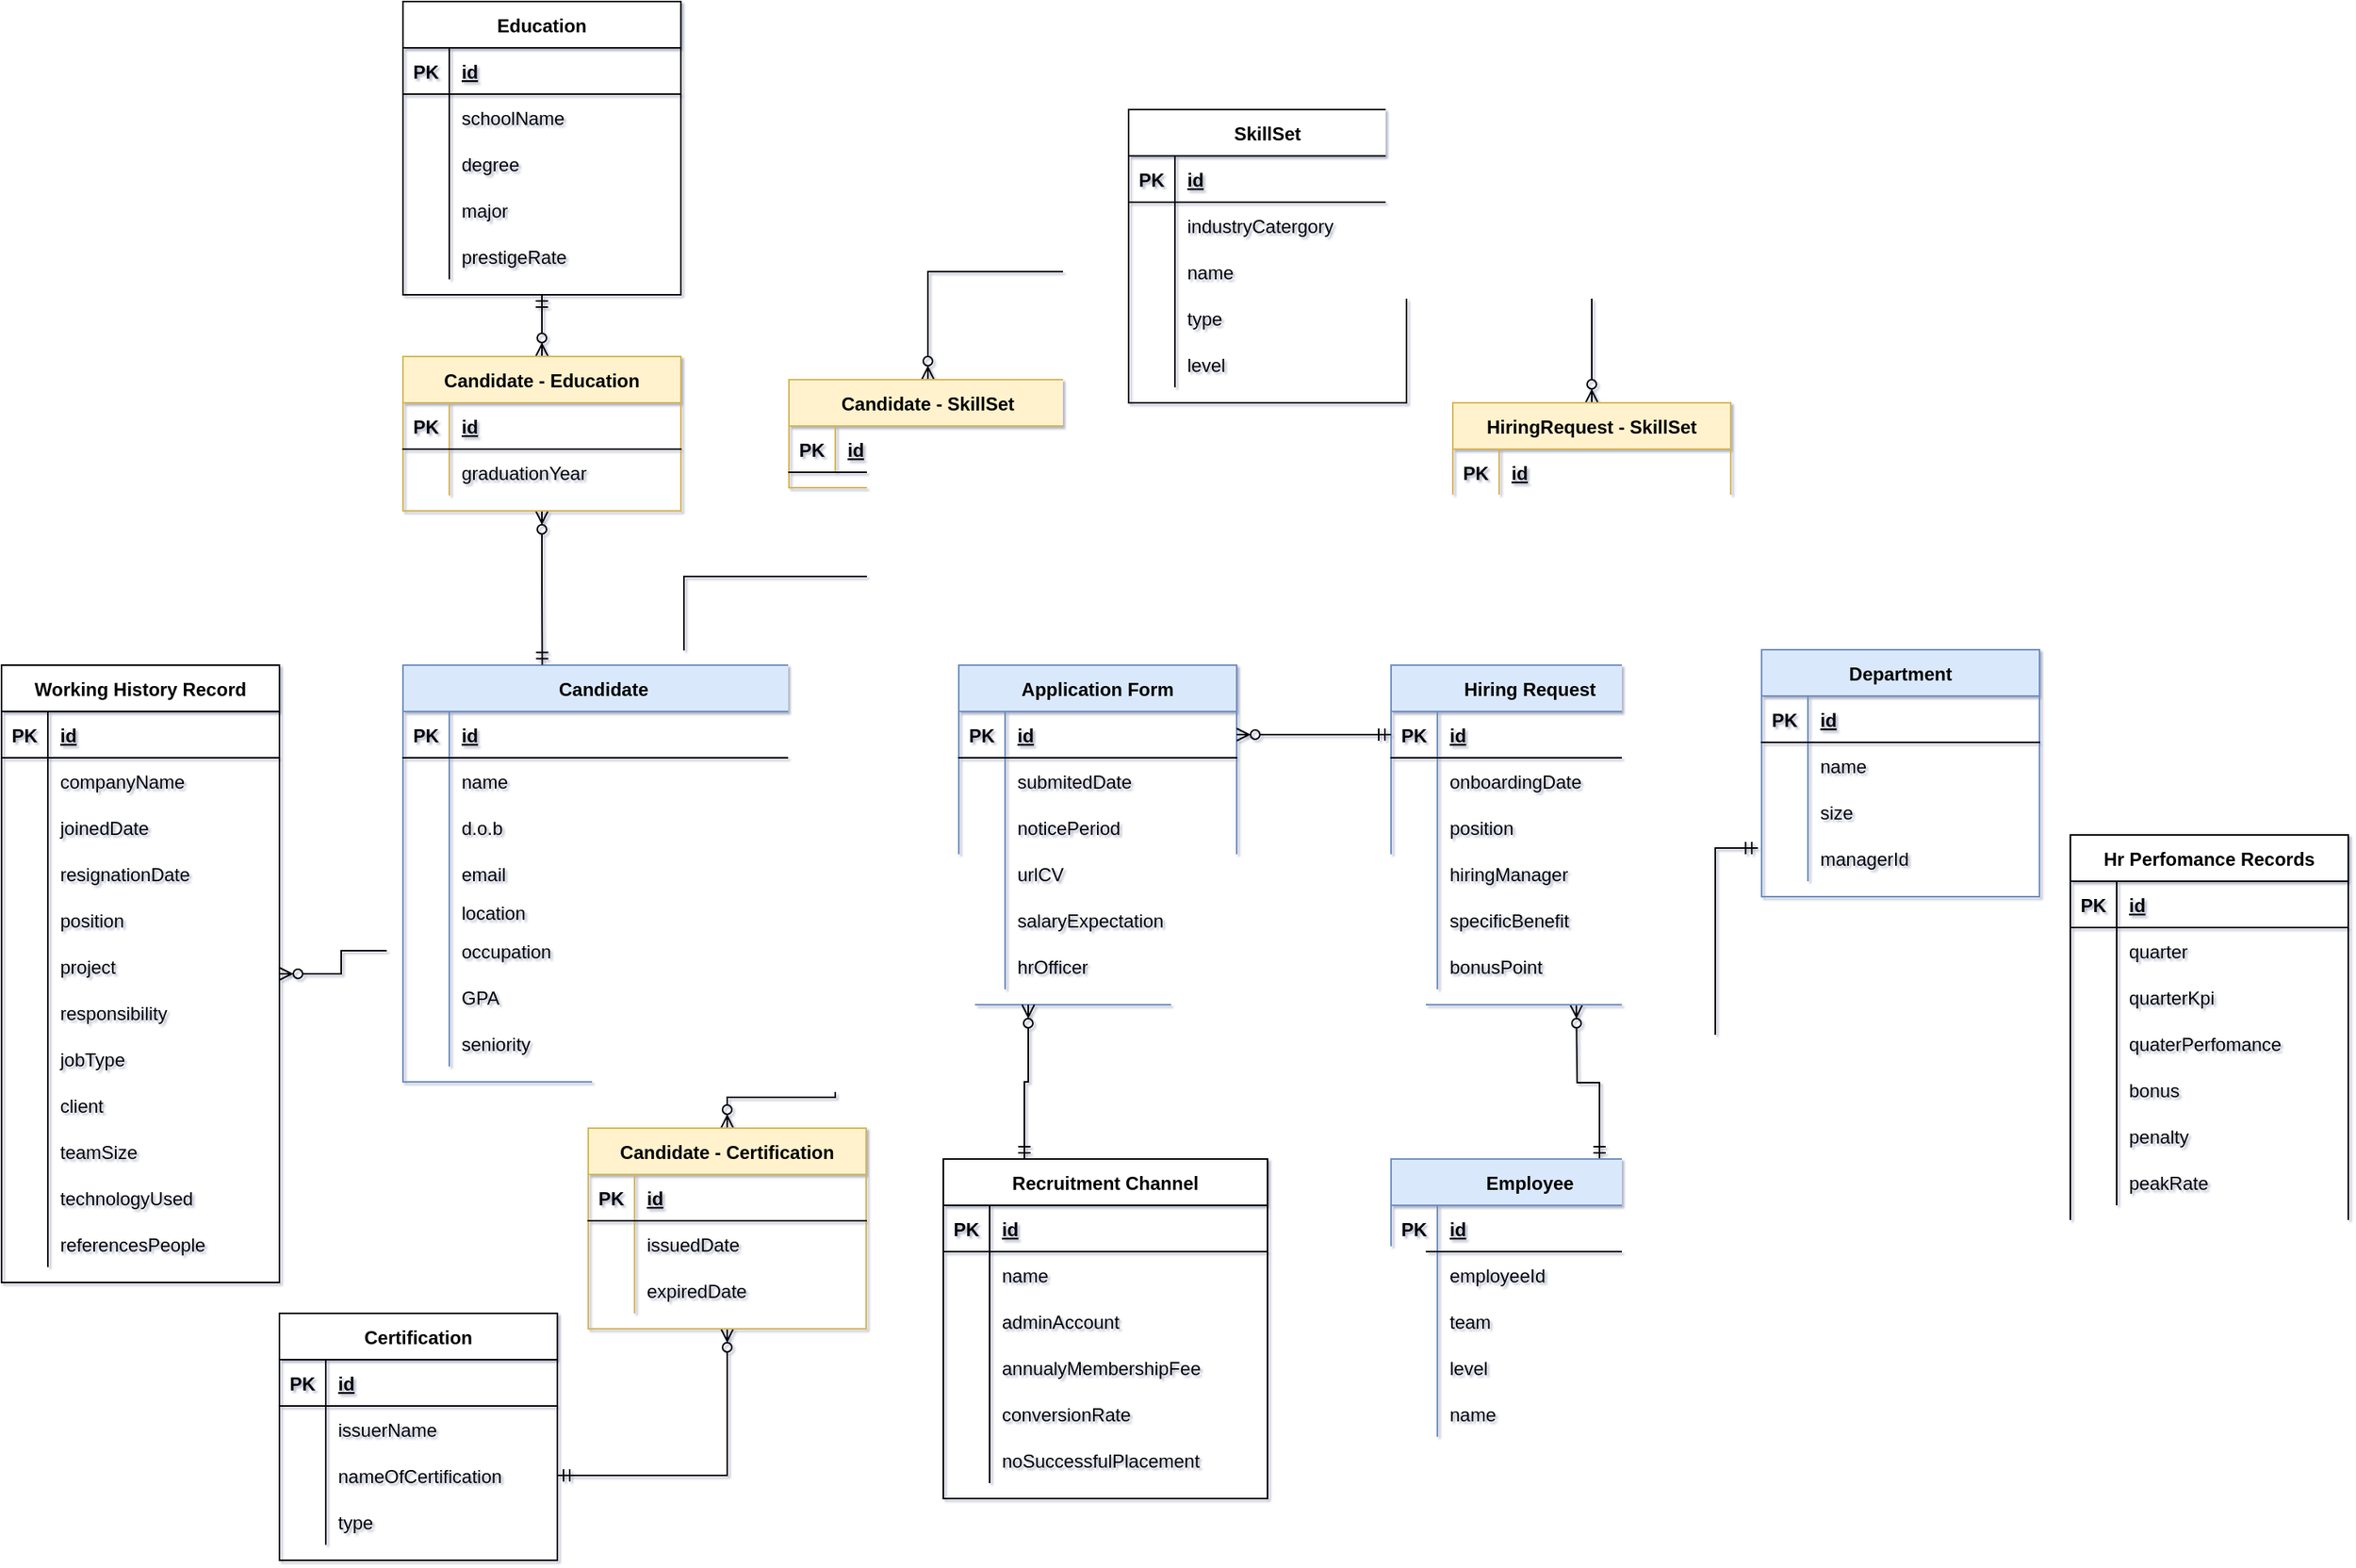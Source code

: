 <mxfile version="15.5.4" type="embed"><diagram id="AzEYc4rhdfLnysk1bP9o" name="ATS-ERD"><mxGraphModel dx="1396" dy="401" grid="0" gridSize="10" guides="1" tooltips="1" connect="1" arrows="1" fold="1" page="1" pageScale="1" pageWidth="850" pageHeight="1100" math="0" shadow="1"><root><mxCell id="0"/><mxCell id="1" parent="0"/><mxCell id="FLuF-uoLRmJaKEh8j4HG-1" value="Candidate" style="shape=table;startSize=30;container=1;collapsible=1;childLayout=tableLayout;fixedRows=1;rowLines=0;fontStyle=1;align=center;resizeLast=1;fillColor=#dae8fc;strokeColor=#6c8ebf;" parent="1" vertex="1"><mxGeometry x="280" y="520" width="260" height="270" as="geometry"/></mxCell><mxCell id="FLuF-uoLRmJaKEh8j4HG-2" value="" style="shape=tableRow;horizontal=0;startSize=0;swimlaneHead=0;swimlaneBody=0;fillColor=none;collapsible=0;dropTarget=0;points=[[0,0.5],[1,0.5]];portConstraint=eastwest;top=0;left=0;right=0;bottom=1;" parent="FLuF-uoLRmJaKEh8j4HG-1" vertex="1"><mxGeometry y="30" width="260" height="30" as="geometry"/></mxCell><mxCell id="FLuF-uoLRmJaKEh8j4HG-3" value="PK" style="shape=partialRectangle;connectable=0;fillColor=none;top=0;left=0;bottom=0;right=0;fontStyle=1;overflow=hidden;" parent="FLuF-uoLRmJaKEh8j4HG-2" vertex="1"><mxGeometry width="30" height="30" as="geometry"><mxRectangle width="30" height="30" as="alternateBounds"/></mxGeometry></mxCell><mxCell id="FLuF-uoLRmJaKEh8j4HG-4" value="id" style="shape=partialRectangle;connectable=0;fillColor=none;top=0;left=0;bottom=0;right=0;align=left;spacingLeft=6;fontStyle=5;overflow=hidden;" parent="FLuF-uoLRmJaKEh8j4HG-2" vertex="1"><mxGeometry x="30" width="230" height="30" as="geometry"><mxRectangle width="230" height="30" as="alternateBounds"/></mxGeometry></mxCell><mxCell id="FLuF-uoLRmJaKEh8j4HG-5" value="" style="shape=tableRow;horizontal=0;startSize=0;swimlaneHead=0;swimlaneBody=0;fillColor=none;collapsible=0;dropTarget=0;points=[[0,0.5],[1,0.5]];portConstraint=eastwest;top=0;left=0;right=0;bottom=0;" parent="FLuF-uoLRmJaKEh8j4HG-1" vertex="1"><mxGeometry y="60" width="260" height="30" as="geometry"/></mxCell><mxCell id="FLuF-uoLRmJaKEh8j4HG-6" value="" style="shape=partialRectangle;connectable=0;fillColor=none;top=0;left=0;bottom=0;right=0;editable=1;overflow=hidden;" parent="FLuF-uoLRmJaKEh8j4HG-5" vertex="1"><mxGeometry width="30" height="30" as="geometry"><mxRectangle width="30" height="30" as="alternateBounds"/></mxGeometry></mxCell><mxCell id="FLuF-uoLRmJaKEh8j4HG-7" value="name" style="shape=partialRectangle;connectable=0;fillColor=none;top=0;left=0;bottom=0;right=0;align=left;spacingLeft=6;overflow=hidden;" parent="FLuF-uoLRmJaKEh8j4HG-5" vertex="1"><mxGeometry x="30" width="230" height="30" as="geometry"><mxRectangle width="230" height="30" as="alternateBounds"/></mxGeometry></mxCell><mxCell id="FLuF-uoLRmJaKEh8j4HG-8" value="" style="shape=tableRow;horizontal=0;startSize=0;swimlaneHead=0;swimlaneBody=0;fillColor=none;collapsible=0;dropTarget=0;points=[[0,0.5],[1,0.5]];portConstraint=eastwest;top=0;left=0;right=0;bottom=0;" parent="FLuF-uoLRmJaKEh8j4HG-1" vertex="1"><mxGeometry y="90" width="260" height="30" as="geometry"/></mxCell><mxCell id="FLuF-uoLRmJaKEh8j4HG-9" value="" style="shape=partialRectangle;connectable=0;fillColor=none;top=0;left=0;bottom=0;right=0;editable=1;overflow=hidden;" parent="FLuF-uoLRmJaKEh8j4HG-8" vertex="1"><mxGeometry width="30" height="30" as="geometry"><mxRectangle width="30" height="30" as="alternateBounds"/></mxGeometry></mxCell><mxCell id="FLuF-uoLRmJaKEh8j4HG-10" value="d.o.b" style="shape=partialRectangle;connectable=0;fillColor=none;top=0;left=0;bottom=0;right=0;align=left;spacingLeft=6;overflow=hidden;" parent="FLuF-uoLRmJaKEh8j4HG-8" vertex="1"><mxGeometry x="30" width="230" height="30" as="geometry"><mxRectangle width="230" height="30" as="alternateBounds"/></mxGeometry></mxCell><mxCell id="FLuF-uoLRmJaKEh8j4HG-11" value="" style="shape=tableRow;horizontal=0;startSize=0;swimlaneHead=0;swimlaneBody=0;fillColor=none;collapsible=0;dropTarget=0;points=[[0,0.5],[1,0.5]];portConstraint=eastwest;top=0;left=0;right=0;bottom=0;" parent="FLuF-uoLRmJaKEh8j4HG-1" vertex="1"><mxGeometry y="120" width="260" height="30" as="geometry"/></mxCell><mxCell id="FLuF-uoLRmJaKEh8j4HG-12" value="" style="shape=partialRectangle;connectable=0;fillColor=none;top=0;left=0;bottom=0;right=0;editable=1;overflow=hidden;" parent="FLuF-uoLRmJaKEh8j4HG-11" vertex="1"><mxGeometry width="30" height="30" as="geometry"><mxRectangle width="30" height="30" as="alternateBounds"/></mxGeometry></mxCell><mxCell id="FLuF-uoLRmJaKEh8j4HG-13" value="email" style="shape=partialRectangle;connectable=0;fillColor=none;top=0;left=0;bottom=0;right=0;align=left;spacingLeft=6;overflow=hidden;" parent="FLuF-uoLRmJaKEh8j4HG-11" vertex="1"><mxGeometry x="30" width="230" height="30" as="geometry"><mxRectangle width="230" height="30" as="alternateBounds"/></mxGeometry></mxCell><mxCell id="FLuF-uoLRmJaKEh8j4HG-14" value="" style="shape=tableRow;horizontal=0;startSize=0;swimlaneHead=0;swimlaneBody=0;fillColor=none;collapsible=0;dropTarget=0;points=[[0,0.5],[1,0.5]];portConstraint=eastwest;top=0;left=0;right=0;bottom=0;" parent="FLuF-uoLRmJaKEh8j4HG-1" vertex="1"><mxGeometry y="150" width="260" height="20" as="geometry"/></mxCell><mxCell id="FLuF-uoLRmJaKEh8j4HG-15" value="" style="shape=partialRectangle;connectable=0;fillColor=none;top=0;left=0;bottom=0;right=0;editable=1;overflow=hidden;" parent="FLuF-uoLRmJaKEh8j4HG-14" vertex="1"><mxGeometry width="30" height="20" as="geometry"><mxRectangle width="30" height="20" as="alternateBounds"/></mxGeometry></mxCell><mxCell id="FLuF-uoLRmJaKEh8j4HG-16" value="location" style="shape=partialRectangle;connectable=0;fillColor=none;top=0;left=0;bottom=0;right=0;align=left;spacingLeft=6;overflow=hidden;" parent="FLuF-uoLRmJaKEh8j4HG-14" vertex="1"><mxGeometry x="30" width="230" height="20" as="geometry"><mxRectangle width="230" height="20" as="alternateBounds"/></mxGeometry></mxCell><mxCell id="FLuF-uoLRmJaKEh8j4HG-20" value="" style="shape=tableRow;horizontal=0;startSize=0;swimlaneHead=0;swimlaneBody=0;fillColor=none;collapsible=0;dropTarget=0;points=[[0,0.5],[1,0.5]];portConstraint=eastwest;top=0;left=0;right=0;bottom=0;" parent="FLuF-uoLRmJaKEh8j4HG-1" vertex="1"><mxGeometry y="170" width="260" height="30" as="geometry"/></mxCell><mxCell id="FLuF-uoLRmJaKEh8j4HG-21" value="" style="shape=partialRectangle;connectable=0;fillColor=none;top=0;left=0;bottom=0;right=0;editable=1;overflow=hidden;" parent="FLuF-uoLRmJaKEh8j4HG-20" vertex="1"><mxGeometry width="30" height="30" as="geometry"><mxRectangle width="30" height="30" as="alternateBounds"/></mxGeometry></mxCell><mxCell id="FLuF-uoLRmJaKEh8j4HG-22" value="occupation" style="shape=partialRectangle;connectable=0;fillColor=none;top=0;left=0;bottom=0;right=0;align=left;spacingLeft=6;overflow=hidden;" parent="FLuF-uoLRmJaKEh8j4HG-20" vertex="1"><mxGeometry x="30" width="230" height="30" as="geometry"><mxRectangle width="230" height="30" as="alternateBounds"/></mxGeometry></mxCell><mxCell id="FLuF-uoLRmJaKEh8j4HG-26" value="" style="shape=tableRow;horizontal=0;startSize=0;swimlaneHead=0;swimlaneBody=0;fillColor=none;collapsible=0;dropTarget=0;points=[[0,0.5],[1,0.5]];portConstraint=eastwest;top=0;left=0;right=0;bottom=0;" parent="FLuF-uoLRmJaKEh8j4HG-1" vertex="1"><mxGeometry y="200" width="260" height="30" as="geometry"/></mxCell><mxCell id="FLuF-uoLRmJaKEh8j4HG-27" value="" style="shape=partialRectangle;connectable=0;fillColor=none;top=0;left=0;bottom=0;right=0;editable=1;overflow=hidden;" parent="FLuF-uoLRmJaKEh8j4HG-26" vertex="1"><mxGeometry width="30" height="30" as="geometry"><mxRectangle width="30" height="30" as="alternateBounds"/></mxGeometry></mxCell><mxCell id="FLuF-uoLRmJaKEh8j4HG-28" value="GPA" style="shape=partialRectangle;connectable=0;fillColor=none;top=0;left=0;bottom=0;right=0;align=left;spacingLeft=6;overflow=hidden;" parent="FLuF-uoLRmJaKEh8j4HG-26" vertex="1"><mxGeometry x="30" width="230" height="30" as="geometry"><mxRectangle width="230" height="30" as="alternateBounds"/></mxGeometry></mxCell><mxCell id="bPDIQmX7RQQk0gytTNWI-4" value="" style="shape=tableRow;horizontal=0;startSize=0;swimlaneHead=0;swimlaneBody=0;fillColor=none;collapsible=0;dropTarget=0;points=[[0,0.5],[1,0.5]];portConstraint=eastwest;top=0;left=0;right=0;bottom=0;" parent="FLuF-uoLRmJaKEh8j4HG-1" vertex="1"><mxGeometry y="230" width="260" height="30" as="geometry"/></mxCell><mxCell id="bPDIQmX7RQQk0gytTNWI-5" value="" style="shape=partialRectangle;connectable=0;fillColor=none;top=0;left=0;bottom=0;right=0;editable=1;overflow=hidden;" parent="bPDIQmX7RQQk0gytTNWI-4" vertex="1"><mxGeometry width="30" height="30" as="geometry"><mxRectangle width="30" height="30" as="alternateBounds"/></mxGeometry></mxCell><mxCell id="bPDIQmX7RQQk0gytTNWI-6" value="seniority" style="shape=partialRectangle;connectable=0;fillColor=none;top=0;left=0;bottom=0;right=0;align=left;spacingLeft=6;overflow=hidden;" parent="bPDIQmX7RQQk0gytTNWI-4" vertex="1"><mxGeometry x="30" width="230" height="30" as="geometry"><mxRectangle width="230" height="30" as="alternateBounds"/></mxGeometry></mxCell><mxCell id="FLuF-uoLRmJaKEh8j4HG-72" style="edgeStyle=orthogonalEdgeStyle;rounded=0;orthogonalLoop=1;jettySize=auto;html=1;entryX=0;entryY=0.5;entryDx=0;entryDy=0;startArrow=ERzeroToMany;startFill=0;endArrow=ERmandOne;endFill=0;" parent="1" source="FLuF-uoLRmJaKEh8j4HG-35" target="FLuF-uoLRmJaKEh8j4HG-20" edge="1"><mxGeometry relative="1" as="geometry"/></mxCell><mxCell id="FLuF-uoLRmJaKEh8j4HG-35" value="Working History Record" style="shape=table;startSize=30;container=1;collapsible=1;childLayout=tableLayout;fixedRows=1;rowLines=0;fontStyle=1;align=center;resizeLast=1;" parent="1" vertex="1"><mxGeometry x="20" y="520" width="180" height="400" as="geometry"/></mxCell><mxCell id="FLuF-uoLRmJaKEh8j4HG-36" value="" style="shape=tableRow;horizontal=0;startSize=0;swimlaneHead=0;swimlaneBody=0;fillColor=none;collapsible=0;dropTarget=0;points=[[0,0.5],[1,0.5]];portConstraint=eastwest;top=0;left=0;right=0;bottom=1;" parent="FLuF-uoLRmJaKEh8j4HG-35" vertex="1"><mxGeometry y="30" width="180" height="30" as="geometry"/></mxCell><mxCell id="FLuF-uoLRmJaKEh8j4HG-37" value="PK" style="shape=partialRectangle;connectable=0;fillColor=none;top=0;left=0;bottom=0;right=0;fontStyle=1;overflow=hidden;" parent="FLuF-uoLRmJaKEh8j4HG-36" vertex="1"><mxGeometry width="30" height="30" as="geometry"><mxRectangle width="30" height="30" as="alternateBounds"/></mxGeometry></mxCell><mxCell id="FLuF-uoLRmJaKEh8j4HG-38" value="id" style="shape=partialRectangle;connectable=0;fillColor=none;top=0;left=0;bottom=0;right=0;align=left;spacingLeft=6;fontStyle=5;overflow=hidden;" parent="FLuF-uoLRmJaKEh8j4HG-36" vertex="1"><mxGeometry x="30" width="150" height="30" as="geometry"><mxRectangle width="150" height="30" as="alternateBounds"/></mxGeometry></mxCell><mxCell id="FLuF-uoLRmJaKEh8j4HG-39" value="" style="shape=tableRow;horizontal=0;startSize=0;swimlaneHead=0;swimlaneBody=0;fillColor=none;collapsible=0;dropTarget=0;points=[[0,0.5],[1,0.5]];portConstraint=eastwest;top=0;left=0;right=0;bottom=0;" parent="FLuF-uoLRmJaKEh8j4HG-35" vertex="1"><mxGeometry y="60" width="180" height="30" as="geometry"/></mxCell><mxCell id="FLuF-uoLRmJaKEh8j4HG-40" value="" style="shape=partialRectangle;connectable=0;fillColor=none;top=0;left=0;bottom=0;right=0;editable=1;overflow=hidden;" parent="FLuF-uoLRmJaKEh8j4HG-39" vertex="1"><mxGeometry width="30" height="30" as="geometry"><mxRectangle width="30" height="30" as="alternateBounds"/></mxGeometry></mxCell><mxCell id="FLuF-uoLRmJaKEh8j4HG-41" value="companyName" style="shape=partialRectangle;connectable=0;fillColor=none;top=0;left=0;bottom=0;right=0;align=left;spacingLeft=6;overflow=hidden;" parent="FLuF-uoLRmJaKEh8j4HG-39" vertex="1"><mxGeometry x="30" width="150" height="30" as="geometry"><mxRectangle width="150" height="30" as="alternateBounds"/></mxGeometry></mxCell><mxCell id="FLuF-uoLRmJaKEh8j4HG-42" value="" style="shape=tableRow;horizontal=0;startSize=0;swimlaneHead=0;swimlaneBody=0;fillColor=none;collapsible=0;dropTarget=0;points=[[0,0.5],[1,0.5]];portConstraint=eastwest;top=0;left=0;right=0;bottom=0;" parent="FLuF-uoLRmJaKEh8j4HG-35" vertex="1"><mxGeometry y="90" width="180" height="30" as="geometry"/></mxCell><mxCell id="FLuF-uoLRmJaKEh8j4HG-43" value="" style="shape=partialRectangle;connectable=0;fillColor=none;top=0;left=0;bottom=0;right=0;editable=1;overflow=hidden;" parent="FLuF-uoLRmJaKEh8j4HG-42" vertex="1"><mxGeometry width="30" height="30" as="geometry"><mxRectangle width="30" height="30" as="alternateBounds"/></mxGeometry></mxCell><mxCell id="FLuF-uoLRmJaKEh8j4HG-44" value="joinedDate" style="shape=partialRectangle;connectable=0;fillColor=none;top=0;left=0;bottom=0;right=0;align=left;spacingLeft=6;overflow=hidden;" parent="FLuF-uoLRmJaKEh8j4HG-42" vertex="1"><mxGeometry x="30" width="150" height="30" as="geometry"><mxRectangle width="150" height="30" as="alternateBounds"/></mxGeometry></mxCell><mxCell id="FLuF-uoLRmJaKEh8j4HG-45" value="" style="shape=tableRow;horizontal=0;startSize=0;swimlaneHead=0;swimlaneBody=0;fillColor=none;collapsible=0;dropTarget=0;points=[[0,0.5],[1,0.5]];portConstraint=eastwest;top=0;left=0;right=0;bottom=0;" parent="FLuF-uoLRmJaKEh8j4HG-35" vertex="1"><mxGeometry y="120" width="180" height="30" as="geometry"/></mxCell><mxCell id="FLuF-uoLRmJaKEh8j4HG-46" value="" style="shape=partialRectangle;connectable=0;fillColor=none;top=0;left=0;bottom=0;right=0;editable=1;overflow=hidden;" parent="FLuF-uoLRmJaKEh8j4HG-45" vertex="1"><mxGeometry width="30" height="30" as="geometry"><mxRectangle width="30" height="30" as="alternateBounds"/></mxGeometry></mxCell><mxCell id="FLuF-uoLRmJaKEh8j4HG-47" value="resignationDate" style="shape=partialRectangle;connectable=0;fillColor=none;top=0;left=0;bottom=0;right=0;align=left;spacingLeft=6;overflow=hidden;" parent="FLuF-uoLRmJaKEh8j4HG-45" vertex="1"><mxGeometry x="30" width="150" height="30" as="geometry"><mxRectangle width="150" height="30" as="alternateBounds"/></mxGeometry></mxCell><mxCell id="FLuF-uoLRmJaKEh8j4HG-51" value="" style="shape=tableRow;horizontal=0;startSize=0;swimlaneHead=0;swimlaneBody=0;fillColor=none;collapsible=0;dropTarget=0;points=[[0,0.5],[1,0.5]];portConstraint=eastwest;top=0;left=0;right=0;bottom=0;" parent="FLuF-uoLRmJaKEh8j4HG-35" vertex="1"><mxGeometry y="150" width="180" height="30" as="geometry"/></mxCell><mxCell id="FLuF-uoLRmJaKEh8j4HG-52" value="" style="shape=partialRectangle;connectable=0;fillColor=none;top=0;left=0;bottom=0;right=0;editable=1;overflow=hidden;" parent="FLuF-uoLRmJaKEh8j4HG-51" vertex="1"><mxGeometry width="30" height="30" as="geometry"><mxRectangle width="30" height="30" as="alternateBounds"/></mxGeometry></mxCell><mxCell id="FLuF-uoLRmJaKEh8j4HG-53" value="position" style="shape=partialRectangle;connectable=0;fillColor=none;top=0;left=0;bottom=0;right=0;align=left;spacingLeft=6;overflow=hidden;" parent="FLuF-uoLRmJaKEh8j4HG-51" vertex="1"><mxGeometry x="30" width="150" height="30" as="geometry"><mxRectangle width="150" height="30" as="alternateBounds"/></mxGeometry></mxCell><mxCell id="FLuF-uoLRmJaKEh8j4HG-54" value="" style="shape=tableRow;horizontal=0;startSize=0;swimlaneHead=0;swimlaneBody=0;fillColor=none;collapsible=0;dropTarget=0;points=[[0,0.5],[1,0.5]];portConstraint=eastwest;top=0;left=0;right=0;bottom=0;" parent="FLuF-uoLRmJaKEh8j4HG-35" vertex="1"><mxGeometry y="180" width="180" height="30" as="geometry"/></mxCell><mxCell id="FLuF-uoLRmJaKEh8j4HG-55" value="" style="shape=partialRectangle;connectable=0;fillColor=none;top=0;left=0;bottom=0;right=0;editable=1;overflow=hidden;" parent="FLuF-uoLRmJaKEh8j4HG-54" vertex="1"><mxGeometry width="30" height="30" as="geometry"><mxRectangle width="30" height="30" as="alternateBounds"/></mxGeometry></mxCell><mxCell id="FLuF-uoLRmJaKEh8j4HG-56" value="project" style="shape=partialRectangle;connectable=0;fillColor=none;top=0;left=0;bottom=0;right=0;align=left;spacingLeft=6;overflow=hidden;" parent="FLuF-uoLRmJaKEh8j4HG-54" vertex="1"><mxGeometry x="30" width="150" height="30" as="geometry"><mxRectangle width="150" height="30" as="alternateBounds"/></mxGeometry></mxCell><mxCell id="FLuF-uoLRmJaKEh8j4HG-57" value="" style="shape=tableRow;horizontal=0;startSize=0;swimlaneHead=0;swimlaneBody=0;fillColor=none;collapsible=0;dropTarget=0;points=[[0,0.5],[1,0.5]];portConstraint=eastwest;top=0;left=0;right=0;bottom=0;" parent="FLuF-uoLRmJaKEh8j4HG-35" vertex="1"><mxGeometry y="210" width="180" height="30" as="geometry"/></mxCell><mxCell id="FLuF-uoLRmJaKEh8j4HG-58" value="" style="shape=partialRectangle;connectable=0;fillColor=none;top=0;left=0;bottom=0;right=0;editable=1;overflow=hidden;" parent="FLuF-uoLRmJaKEh8j4HG-57" vertex="1"><mxGeometry width="30" height="30" as="geometry"><mxRectangle width="30" height="30" as="alternateBounds"/></mxGeometry></mxCell><mxCell id="FLuF-uoLRmJaKEh8j4HG-59" value="responsibility" style="shape=partialRectangle;connectable=0;fillColor=none;top=0;left=0;bottom=0;right=0;align=left;spacingLeft=6;overflow=hidden;" parent="FLuF-uoLRmJaKEh8j4HG-57" vertex="1"><mxGeometry x="30" width="150" height="30" as="geometry"><mxRectangle width="150" height="30" as="alternateBounds"/></mxGeometry></mxCell><mxCell id="FLuF-uoLRmJaKEh8j4HG-60" value="" style="shape=tableRow;horizontal=0;startSize=0;swimlaneHead=0;swimlaneBody=0;fillColor=none;collapsible=0;dropTarget=0;points=[[0,0.5],[1,0.5]];portConstraint=eastwest;top=0;left=0;right=0;bottom=0;" parent="FLuF-uoLRmJaKEh8j4HG-35" vertex="1"><mxGeometry y="240" width="180" height="30" as="geometry"/></mxCell><mxCell id="FLuF-uoLRmJaKEh8j4HG-61" value="" style="shape=partialRectangle;connectable=0;fillColor=none;top=0;left=0;bottom=0;right=0;editable=1;overflow=hidden;" parent="FLuF-uoLRmJaKEh8j4HG-60" vertex="1"><mxGeometry width="30" height="30" as="geometry"><mxRectangle width="30" height="30" as="alternateBounds"/></mxGeometry></mxCell><mxCell id="FLuF-uoLRmJaKEh8j4HG-62" value="jobType" style="shape=partialRectangle;connectable=0;fillColor=none;top=0;left=0;bottom=0;right=0;align=left;spacingLeft=6;overflow=hidden;" parent="FLuF-uoLRmJaKEh8j4HG-60" vertex="1"><mxGeometry x="30" width="150" height="30" as="geometry"><mxRectangle width="150" height="30" as="alternateBounds"/></mxGeometry></mxCell><mxCell id="FLuF-uoLRmJaKEh8j4HG-63" value="" style="shape=tableRow;horizontal=0;startSize=0;swimlaneHead=0;swimlaneBody=0;fillColor=none;collapsible=0;dropTarget=0;points=[[0,0.5],[1,0.5]];portConstraint=eastwest;top=0;left=0;right=0;bottom=0;" parent="FLuF-uoLRmJaKEh8j4HG-35" vertex="1"><mxGeometry y="270" width="180" height="30" as="geometry"/></mxCell><mxCell id="FLuF-uoLRmJaKEh8j4HG-64" value="" style="shape=partialRectangle;connectable=0;fillColor=none;top=0;left=0;bottom=0;right=0;editable=1;overflow=hidden;" parent="FLuF-uoLRmJaKEh8j4HG-63" vertex="1"><mxGeometry width="30" height="30" as="geometry"><mxRectangle width="30" height="30" as="alternateBounds"/></mxGeometry></mxCell><mxCell id="FLuF-uoLRmJaKEh8j4HG-65" value="client" style="shape=partialRectangle;connectable=0;fillColor=none;top=0;left=0;bottom=0;right=0;align=left;spacingLeft=6;overflow=hidden;" parent="FLuF-uoLRmJaKEh8j4HG-63" vertex="1"><mxGeometry x="30" width="150" height="30" as="geometry"><mxRectangle width="150" height="30" as="alternateBounds"/></mxGeometry></mxCell><mxCell id="FLuF-uoLRmJaKEh8j4HG-66" value="" style="shape=tableRow;horizontal=0;startSize=0;swimlaneHead=0;swimlaneBody=0;fillColor=none;collapsible=0;dropTarget=0;points=[[0,0.5],[1,0.5]];portConstraint=eastwest;top=0;left=0;right=0;bottom=0;" parent="FLuF-uoLRmJaKEh8j4HG-35" vertex="1"><mxGeometry y="300" width="180" height="30" as="geometry"/></mxCell><mxCell id="FLuF-uoLRmJaKEh8j4HG-67" value="" style="shape=partialRectangle;connectable=0;fillColor=none;top=0;left=0;bottom=0;right=0;editable=1;overflow=hidden;" parent="FLuF-uoLRmJaKEh8j4HG-66" vertex="1"><mxGeometry width="30" height="30" as="geometry"><mxRectangle width="30" height="30" as="alternateBounds"/></mxGeometry></mxCell><mxCell id="FLuF-uoLRmJaKEh8j4HG-68" value="teamSize" style="shape=partialRectangle;connectable=0;fillColor=none;top=0;left=0;bottom=0;right=0;align=left;spacingLeft=6;overflow=hidden;" parent="FLuF-uoLRmJaKEh8j4HG-66" vertex="1"><mxGeometry x="30" width="150" height="30" as="geometry"><mxRectangle width="150" height="30" as="alternateBounds"/></mxGeometry></mxCell><mxCell id="FLuF-uoLRmJaKEh8j4HG-69" value="" style="shape=tableRow;horizontal=0;startSize=0;swimlaneHead=0;swimlaneBody=0;fillColor=none;collapsible=0;dropTarget=0;points=[[0,0.5],[1,0.5]];portConstraint=eastwest;top=0;left=0;right=0;bottom=0;" parent="FLuF-uoLRmJaKEh8j4HG-35" vertex="1"><mxGeometry y="330" width="180" height="30" as="geometry"/></mxCell><mxCell id="FLuF-uoLRmJaKEh8j4HG-70" value="" style="shape=partialRectangle;connectable=0;fillColor=none;top=0;left=0;bottom=0;right=0;editable=1;overflow=hidden;" parent="FLuF-uoLRmJaKEh8j4HG-69" vertex="1"><mxGeometry width="30" height="30" as="geometry"><mxRectangle width="30" height="30" as="alternateBounds"/></mxGeometry></mxCell><mxCell id="FLuF-uoLRmJaKEh8j4HG-71" value="technologyUsed" style="shape=partialRectangle;connectable=0;fillColor=none;top=0;left=0;bottom=0;right=0;align=left;spacingLeft=6;overflow=hidden;" parent="FLuF-uoLRmJaKEh8j4HG-69" vertex="1"><mxGeometry x="30" width="150" height="30" as="geometry"><mxRectangle width="150" height="30" as="alternateBounds"/></mxGeometry></mxCell><mxCell id="FLuF-uoLRmJaKEh8j4HG-88" value="" style="shape=tableRow;horizontal=0;startSize=0;swimlaneHead=0;swimlaneBody=0;fillColor=none;collapsible=0;dropTarget=0;points=[[0,0.5],[1,0.5]];portConstraint=eastwest;top=0;left=0;right=0;bottom=0;" parent="FLuF-uoLRmJaKEh8j4HG-35" vertex="1"><mxGeometry y="360" width="180" height="30" as="geometry"/></mxCell><mxCell id="FLuF-uoLRmJaKEh8j4HG-89" value="" style="shape=partialRectangle;connectable=0;fillColor=none;top=0;left=0;bottom=0;right=0;editable=1;overflow=hidden;" parent="FLuF-uoLRmJaKEh8j4HG-88" vertex="1"><mxGeometry width="30" height="30" as="geometry"><mxRectangle width="30" height="30" as="alternateBounds"/></mxGeometry></mxCell><mxCell id="FLuF-uoLRmJaKEh8j4HG-90" value="" style="shape=partialRectangle;connectable=0;fillColor=none;top=0;left=0;bottom=0;right=0;align=left;spacingLeft=6;overflow=hidden;" parent="FLuF-uoLRmJaKEh8j4HG-88" vertex="1"><mxGeometry x="30" width="150" height="30" as="geometry"><mxRectangle width="150" height="30" as="alternateBounds"/></mxGeometry></mxCell><mxCell id="FLuF-uoLRmJaKEh8j4HG-150" style="rounded=0;orthogonalLoop=1;jettySize=auto;html=1;entryX=0;entryY=0.5;entryDx=0;entryDy=0;startArrow=ERzeroToMany;startFill=0;endArrow=ERmandOne;endFill=0;exitX=1;exitY=0.5;exitDx=0;exitDy=0;edgeStyle=orthogonalEdgeStyle;" parent="1" source="FLuF-uoLRmJaKEh8j4HG-17" target="FLuF-uoLRmJaKEh8j4HG-140" edge="1"><mxGeometry relative="1" as="geometry"><mxPoint x="770" y="820" as="sourcePoint"/></mxGeometry></mxCell><mxCell id="FLuF-uoLRmJaKEh8j4HG-73" value="Application Form" style="shape=table;startSize=30;container=1;collapsible=1;childLayout=tableLayout;fixedRows=1;rowLines=0;fontStyle=1;align=center;resizeLast=1;fillColor=#dae8fc;strokeColor=#6c8ebf;" parent="1" vertex="1"><mxGeometry x="640" y="520" width="180" height="220" as="geometry"/></mxCell><mxCell id="FLuF-uoLRmJaKEh8j4HG-74" value="" style="shape=tableRow;horizontal=0;startSize=0;swimlaneHead=0;swimlaneBody=0;fillColor=none;collapsible=0;dropTarget=0;points=[[0,0.5],[1,0.5]];portConstraint=eastwest;top=0;left=0;right=0;bottom=1;" parent="FLuF-uoLRmJaKEh8j4HG-73" vertex="1"><mxGeometry y="30" width="180" height="30" as="geometry"/></mxCell><mxCell id="FLuF-uoLRmJaKEh8j4HG-75" value="PK" style="shape=partialRectangle;connectable=0;fillColor=none;top=0;left=0;bottom=0;right=0;fontStyle=1;overflow=hidden;" parent="FLuF-uoLRmJaKEh8j4HG-74" vertex="1"><mxGeometry width="30" height="30" as="geometry"><mxRectangle width="30" height="30" as="alternateBounds"/></mxGeometry></mxCell><mxCell id="FLuF-uoLRmJaKEh8j4HG-76" value="id" style="shape=partialRectangle;connectable=0;fillColor=none;top=0;left=0;bottom=0;right=0;align=left;spacingLeft=6;fontStyle=5;overflow=hidden;" parent="FLuF-uoLRmJaKEh8j4HG-74" vertex="1"><mxGeometry x="30" width="150" height="30" as="geometry"><mxRectangle width="150" height="30" as="alternateBounds"/></mxGeometry></mxCell><mxCell id="FLuF-uoLRmJaKEh8j4HG-77" value="" style="shape=tableRow;horizontal=0;startSize=0;swimlaneHead=0;swimlaneBody=0;fillColor=none;collapsible=0;dropTarget=0;points=[[0,0.5],[1,0.5]];portConstraint=eastwest;top=0;left=0;right=0;bottom=0;" parent="FLuF-uoLRmJaKEh8j4HG-73" vertex="1"><mxGeometry y="60" width="180" height="30" as="geometry"/></mxCell><mxCell id="FLuF-uoLRmJaKEh8j4HG-78" value="" style="shape=partialRectangle;connectable=0;fillColor=none;top=0;left=0;bottom=0;right=0;editable=1;overflow=hidden;" parent="FLuF-uoLRmJaKEh8j4HG-77" vertex="1"><mxGeometry width="30" height="30" as="geometry"><mxRectangle width="30" height="30" as="alternateBounds"/></mxGeometry></mxCell><mxCell id="FLuF-uoLRmJaKEh8j4HG-79" value="submitedDate" style="shape=partialRectangle;connectable=0;fillColor=none;top=0;left=0;bottom=0;right=0;align=left;spacingLeft=6;overflow=hidden;" parent="FLuF-uoLRmJaKEh8j4HG-77" vertex="1"><mxGeometry x="30" width="150" height="30" as="geometry"><mxRectangle width="150" height="30" as="alternateBounds"/></mxGeometry></mxCell><mxCell id="FLuF-uoLRmJaKEh8j4HG-154" value="" style="shape=tableRow;horizontal=0;startSize=0;swimlaneHead=0;swimlaneBody=0;fillColor=none;collapsible=0;dropTarget=0;points=[[0,0.5],[1,0.5]];portConstraint=eastwest;top=0;left=0;right=0;bottom=0;" parent="FLuF-uoLRmJaKEh8j4HG-73" vertex="1"><mxGeometry y="90" width="180" height="30" as="geometry"/></mxCell><mxCell id="FLuF-uoLRmJaKEh8j4HG-155" value="" style="shape=partialRectangle;connectable=0;fillColor=none;top=0;left=0;bottom=0;right=0;editable=1;overflow=hidden;" parent="FLuF-uoLRmJaKEh8j4HG-154" vertex="1"><mxGeometry width="30" height="30" as="geometry"><mxRectangle width="30" height="30" as="alternateBounds"/></mxGeometry></mxCell><mxCell id="FLuF-uoLRmJaKEh8j4HG-156" value="noticePeriod" style="shape=partialRectangle;connectable=0;fillColor=none;top=0;left=0;bottom=0;right=0;align=left;spacingLeft=6;overflow=hidden;" parent="FLuF-uoLRmJaKEh8j4HG-154" vertex="1"><mxGeometry x="30" width="150" height="30" as="geometry"><mxRectangle width="150" height="30" as="alternateBounds"/></mxGeometry></mxCell><mxCell id="bPDIQmX7RQQk0gytTNWI-1" value="" style="shape=tableRow;horizontal=0;startSize=0;swimlaneHead=0;swimlaneBody=0;fillColor=none;collapsible=0;dropTarget=0;points=[[0,0.5],[1,0.5]];portConstraint=eastwest;top=0;left=0;right=0;bottom=0;" parent="FLuF-uoLRmJaKEh8j4HG-73" vertex="1"><mxGeometry y="120" width="180" height="30" as="geometry"/></mxCell><mxCell id="bPDIQmX7RQQk0gytTNWI-2" value="" style="shape=partialRectangle;connectable=0;fillColor=none;top=0;left=0;bottom=0;right=0;editable=1;overflow=hidden;" parent="bPDIQmX7RQQk0gytTNWI-1" vertex="1"><mxGeometry width="30" height="30" as="geometry"><mxRectangle width="30" height="30" as="alternateBounds"/></mxGeometry></mxCell><mxCell id="bPDIQmX7RQQk0gytTNWI-3" value="urlCV" style="shape=partialRectangle;connectable=0;fillColor=none;top=0;left=0;bottom=0;right=0;align=left;spacingLeft=6;overflow=hidden;" parent="bPDIQmX7RQQk0gytTNWI-1" vertex="1"><mxGeometry x="30" width="150" height="30" as="geometry"><mxRectangle width="150" height="30" as="alternateBounds"/></mxGeometry></mxCell><mxCell id="FLuF-uoLRmJaKEh8j4HG-17" value="" style="shape=tableRow;horizontal=0;startSize=0;swimlaneHead=0;swimlaneBody=0;fillColor=none;collapsible=0;dropTarget=0;points=[[0,0.5],[1,0.5]];portConstraint=eastwest;top=0;left=0;right=0;bottom=0;" parent="FLuF-uoLRmJaKEh8j4HG-73" vertex="1"><mxGeometry y="150" width="180" height="30" as="geometry"/></mxCell><mxCell id="FLuF-uoLRmJaKEh8j4HG-18" value="" style="shape=partialRectangle;connectable=0;fillColor=none;top=0;left=0;bottom=0;right=0;editable=1;overflow=hidden;" parent="FLuF-uoLRmJaKEh8j4HG-17" vertex="1"><mxGeometry width="30" height="30" as="geometry"><mxRectangle width="30" height="30" as="alternateBounds"/></mxGeometry></mxCell><mxCell id="FLuF-uoLRmJaKEh8j4HG-19" value="salaryExpectation" style="shape=partialRectangle;connectable=0;fillColor=none;top=0;left=0;bottom=0;right=0;align=left;spacingLeft=6;overflow=hidden;" parent="FLuF-uoLRmJaKEh8j4HG-17" vertex="1"><mxGeometry x="30" width="150" height="30" as="geometry"><mxRectangle width="150" height="30" as="alternateBounds"/></mxGeometry></mxCell><mxCell id="XYIR9zrBw4Na5h1U-yKf-1" value="" style="shape=tableRow;horizontal=0;startSize=0;swimlaneHead=0;swimlaneBody=0;fillColor=none;collapsible=0;dropTarget=0;points=[[0,0.5],[1,0.5]];portConstraint=eastwest;top=0;left=0;right=0;bottom=0;" parent="FLuF-uoLRmJaKEh8j4HG-73" vertex="1"><mxGeometry y="180" width="180" height="30" as="geometry"/></mxCell><mxCell id="XYIR9zrBw4Na5h1U-yKf-2" value="" style="shape=partialRectangle;connectable=0;fillColor=none;top=0;left=0;bottom=0;right=0;editable=1;overflow=hidden;" parent="XYIR9zrBw4Na5h1U-yKf-1" vertex="1"><mxGeometry width="30" height="30" as="geometry"><mxRectangle width="30" height="30" as="alternateBounds"/></mxGeometry></mxCell><mxCell id="XYIR9zrBw4Na5h1U-yKf-3" value="hrOfficer" style="shape=partialRectangle;connectable=0;fillColor=none;top=0;left=0;bottom=0;right=0;align=left;spacingLeft=6;overflow=hidden;" parent="XYIR9zrBw4Na5h1U-yKf-1" vertex="1"><mxGeometry x="30" width="150" height="30" as="geometry"><mxRectangle width="150" height="30" as="alternateBounds"/></mxGeometry></mxCell><mxCell id="FLuF-uoLRmJaKEh8j4HG-97" value="referencesPeople" style="shape=partialRectangle;connectable=0;fillColor=none;top=0;left=0;bottom=0;right=0;align=left;spacingLeft=6;overflow=hidden;" parent="1" vertex="1"><mxGeometry x="50" y="880" width="150" height="30" as="geometry"><mxRectangle width="150" height="30" as="alternateBounds"/></mxGeometry></mxCell><mxCell id="FLuF-uoLRmJaKEh8j4HG-207" style="rounded=0;orthogonalLoop=1;jettySize=auto;html=1;entryX=1;entryY=0.105;entryDx=0;entryDy=0;entryPerimeter=0;startArrow=ERmandOne;startFill=0;endArrow=ERzeroToMany;endFill=0;exitX=-0.013;exitY=0.284;exitDx=0;exitDy=0;exitPerimeter=0;edgeStyle=orthogonalEdgeStyle;" parent="1" source="FLuF-uoLRmJaKEh8j4HG-243" target="FLuF-uoLRmJaKEh8j4HG-192" edge="1"><mxGeometry relative="1" as="geometry"/></mxCell><mxCell id="FLuF-uoLRmJaKEh8j4HG-102" value="Department" style="shape=table;startSize=30;container=1;collapsible=1;childLayout=tableLayout;fixedRows=1;rowLines=0;fontStyle=1;align=center;resizeLast=1;fillColor=#dae8fc;strokeColor=#6c8ebf;" parent="1" vertex="1"><mxGeometry x="1160" y="510" width="180" height="160" as="geometry"/></mxCell><mxCell id="FLuF-uoLRmJaKEh8j4HG-103" value="" style="shape=tableRow;horizontal=0;startSize=0;swimlaneHead=0;swimlaneBody=0;fillColor=none;collapsible=0;dropTarget=0;points=[[0,0.5],[1,0.5]];portConstraint=eastwest;top=0;left=0;right=0;bottom=1;" parent="FLuF-uoLRmJaKEh8j4HG-102" vertex="1"><mxGeometry y="30" width="180" height="30" as="geometry"/></mxCell><mxCell id="FLuF-uoLRmJaKEh8j4HG-104" value="PK" style="shape=partialRectangle;connectable=0;fillColor=none;top=0;left=0;bottom=0;right=0;fontStyle=1;overflow=hidden;" parent="FLuF-uoLRmJaKEh8j4HG-103" vertex="1"><mxGeometry width="30" height="30" as="geometry"><mxRectangle width="30" height="30" as="alternateBounds"/></mxGeometry></mxCell><mxCell id="FLuF-uoLRmJaKEh8j4HG-105" value="id" style="shape=partialRectangle;connectable=0;fillColor=none;top=0;left=0;bottom=0;right=0;align=left;spacingLeft=6;fontStyle=5;overflow=hidden;" parent="FLuF-uoLRmJaKEh8j4HG-103" vertex="1"><mxGeometry x="30" width="150" height="30" as="geometry"><mxRectangle width="150" height="30" as="alternateBounds"/></mxGeometry></mxCell><mxCell id="FLuF-uoLRmJaKEh8j4HG-106" value="" style="shape=tableRow;horizontal=0;startSize=0;swimlaneHead=0;swimlaneBody=0;fillColor=none;collapsible=0;dropTarget=0;points=[[0,0.5],[1,0.5]];portConstraint=eastwest;top=0;left=0;right=0;bottom=0;" parent="FLuF-uoLRmJaKEh8j4HG-102" vertex="1"><mxGeometry y="60" width="180" height="30" as="geometry"/></mxCell><mxCell id="FLuF-uoLRmJaKEh8j4HG-107" value="" style="shape=partialRectangle;connectable=0;fillColor=none;top=0;left=0;bottom=0;right=0;editable=1;overflow=hidden;" parent="FLuF-uoLRmJaKEh8j4HG-106" vertex="1"><mxGeometry width="30" height="30" as="geometry"><mxRectangle width="30" height="30" as="alternateBounds"/></mxGeometry></mxCell><mxCell id="FLuF-uoLRmJaKEh8j4HG-108" value="name" style="shape=partialRectangle;connectable=0;fillColor=none;top=0;left=0;bottom=0;right=0;align=left;spacingLeft=6;overflow=hidden;" parent="FLuF-uoLRmJaKEh8j4HG-106" vertex="1"><mxGeometry x="30" width="150" height="30" as="geometry"><mxRectangle width="150" height="30" as="alternateBounds"/></mxGeometry></mxCell><mxCell id="FLuF-uoLRmJaKEh8j4HG-112" value="" style="shape=tableRow;horizontal=0;startSize=0;swimlaneHead=0;swimlaneBody=0;fillColor=none;collapsible=0;dropTarget=0;points=[[0,0.5],[1,0.5]];portConstraint=eastwest;top=0;left=0;right=0;bottom=0;" parent="FLuF-uoLRmJaKEh8j4HG-102" vertex="1"><mxGeometry y="90" width="180" height="30" as="geometry"/></mxCell><mxCell id="FLuF-uoLRmJaKEh8j4HG-113" value="" style="shape=partialRectangle;connectable=0;fillColor=none;top=0;left=0;bottom=0;right=0;editable=1;overflow=hidden;" parent="FLuF-uoLRmJaKEh8j4HG-112" vertex="1"><mxGeometry width="30" height="30" as="geometry"><mxRectangle width="30" height="30" as="alternateBounds"/></mxGeometry></mxCell><mxCell id="FLuF-uoLRmJaKEh8j4HG-114" value="size" style="shape=partialRectangle;connectable=0;fillColor=none;top=0;left=0;bottom=0;right=0;align=left;spacingLeft=6;overflow=hidden;" parent="FLuF-uoLRmJaKEh8j4HG-112" vertex="1"><mxGeometry x="30" width="150" height="30" as="geometry"><mxRectangle width="150" height="30" as="alternateBounds"/></mxGeometry></mxCell><mxCell id="FLuF-uoLRmJaKEh8j4HG-243" value="" style="shape=tableRow;horizontal=0;startSize=0;swimlaneHead=0;swimlaneBody=0;fillColor=none;collapsible=0;dropTarget=0;points=[[0,0.5],[1,0.5]];portConstraint=eastwest;top=0;left=0;right=0;bottom=0;" parent="FLuF-uoLRmJaKEh8j4HG-102" vertex="1"><mxGeometry y="120" width="180" height="30" as="geometry"/></mxCell><mxCell id="FLuF-uoLRmJaKEh8j4HG-244" value="" style="shape=partialRectangle;connectable=0;fillColor=none;top=0;left=0;bottom=0;right=0;editable=1;overflow=hidden;" parent="FLuF-uoLRmJaKEh8j4HG-243" vertex="1"><mxGeometry width="30" height="30" as="geometry"><mxRectangle width="30" height="30" as="alternateBounds"/></mxGeometry></mxCell><mxCell id="FLuF-uoLRmJaKEh8j4HG-245" value="managerId" style="shape=partialRectangle;connectable=0;fillColor=none;top=0;left=0;bottom=0;right=0;align=left;spacingLeft=6;overflow=hidden;" parent="FLuF-uoLRmJaKEh8j4HG-243" vertex="1"><mxGeometry x="30" width="150" height="30" as="geometry"><mxRectangle width="150" height="30" as="alternateBounds"/></mxGeometry></mxCell><mxCell id="FLuF-uoLRmJaKEh8j4HG-149" style="edgeStyle=orthogonalEdgeStyle;rounded=0;orthogonalLoop=1;jettySize=auto;html=1;entryX=0.639;entryY=-0.012;entryDx=0;entryDy=0;entryPerimeter=0;startArrow=ERmandOne;startFill=0;endArrow=ERoneToMany;endFill=0;" parent="1" source="FLuF-uoLRmJaKEh8j4HG-115" edge="1"><mxGeometry relative="1" as="geometry"/></mxCell><mxCell id="FLuF-uoLRmJaKEh8j4HG-208" style="edgeStyle=orthogonalEdgeStyle;rounded=0;orthogonalLoop=1;jettySize=auto;html=1;startArrow=ERzeroToMany;startFill=0;endArrow=ERmandOne;endFill=0;entryX=0.75;entryY=0;entryDx=0;entryDy=0;" parent="1" target="FLuF-uoLRmJaKEh8j4HG-192" edge="1"><mxGeometry relative="1" as="geometry"><mxPoint x="1040" y="740" as="sourcePoint"/><mxPoint x="1160" y="475" as="targetPoint"/></mxGeometry></mxCell><mxCell id="FLuF-uoLRmJaKEh8j4HG-115" value="Hiring Request" style="shape=table;startSize=30;container=1;collapsible=1;childLayout=tableLayout;fixedRows=1;rowLines=0;fontStyle=1;align=center;resizeLast=1;fillColor=#dae8fc;strokeColor=#6c8ebf;" parent="1" vertex="1"><mxGeometry x="920" y="520" width="180" height="220" as="geometry"/></mxCell><mxCell id="FLuF-uoLRmJaKEh8j4HG-116" value="" style="shape=tableRow;horizontal=0;startSize=0;swimlaneHead=0;swimlaneBody=0;fillColor=none;collapsible=0;dropTarget=0;points=[[0,0.5],[1,0.5]];portConstraint=eastwest;top=0;left=0;right=0;bottom=1;" parent="FLuF-uoLRmJaKEh8j4HG-115" vertex="1"><mxGeometry y="30" width="180" height="30" as="geometry"/></mxCell><mxCell id="FLuF-uoLRmJaKEh8j4HG-117" value="PK" style="shape=partialRectangle;connectable=0;fillColor=none;top=0;left=0;bottom=0;right=0;fontStyle=1;overflow=hidden;" parent="FLuF-uoLRmJaKEh8j4HG-116" vertex="1"><mxGeometry width="30" height="30" as="geometry"><mxRectangle width="30" height="30" as="alternateBounds"/></mxGeometry></mxCell><mxCell id="FLuF-uoLRmJaKEh8j4HG-118" value="id" style="shape=partialRectangle;connectable=0;fillColor=none;top=0;left=0;bottom=0;right=0;align=left;spacingLeft=6;fontStyle=5;overflow=hidden;" parent="FLuF-uoLRmJaKEh8j4HG-116" vertex="1"><mxGeometry x="30" width="150" height="30" as="geometry"><mxRectangle width="150" height="30" as="alternateBounds"/></mxGeometry></mxCell><mxCell id="FLuF-uoLRmJaKEh8j4HG-122" value="" style="shape=tableRow;horizontal=0;startSize=0;swimlaneHead=0;swimlaneBody=0;fillColor=none;collapsible=0;dropTarget=0;points=[[0,0.5],[1,0.5]];portConstraint=eastwest;top=0;left=0;right=0;bottom=0;" parent="FLuF-uoLRmJaKEh8j4HG-115" vertex="1"><mxGeometry y="60" width="180" height="30" as="geometry"/></mxCell><mxCell id="FLuF-uoLRmJaKEh8j4HG-123" value="" style="shape=partialRectangle;connectable=0;fillColor=none;top=0;left=0;bottom=0;right=0;editable=1;overflow=hidden;" parent="FLuF-uoLRmJaKEh8j4HG-122" vertex="1"><mxGeometry width="30" height="30" as="geometry"><mxRectangle width="30" height="30" as="alternateBounds"/></mxGeometry></mxCell><mxCell id="FLuF-uoLRmJaKEh8j4HG-124" value="onboardingDate" style="shape=partialRectangle;connectable=0;fillColor=none;top=0;left=0;bottom=0;right=0;align=left;spacingLeft=6;overflow=hidden;" parent="FLuF-uoLRmJaKEh8j4HG-122" vertex="1"><mxGeometry x="30" width="150" height="30" as="geometry"><mxRectangle width="150" height="30" as="alternateBounds"/></mxGeometry></mxCell><mxCell id="FLuF-uoLRmJaKEh8j4HG-125" value="" style="shape=tableRow;horizontal=0;startSize=0;swimlaneHead=0;swimlaneBody=0;fillColor=none;collapsible=0;dropTarget=0;points=[[0,0.5],[1,0.5]];portConstraint=eastwest;top=0;left=0;right=0;bottom=0;" parent="FLuF-uoLRmJaKEh8j4HG-115" vertex="1"><mxGeometry y="90" width="180" height="30" as="geometry"/></mxCell><mxCell id="FLuF-uoLRmJaKEh8j4HG-126" value="" style="shape=partialRectangle;connectable=0;fillColor=none;top=0;left=0;bottom=0;right=0;editable=1;overflow=hidden;" parent="FLuF-uoLRmJaKEh8j4HG-125" vertex="1"><mxGeometry width="30" height="30" as="geometry"><mxRectangle width="30" height="30" as="alternateBounds"/></mxGeometry></mxCell><mxCell id="FLuF-uoLRmJaKEh8j4HG-127" value="position" style="shape=partialRectangle;connectable=0;fillColor=none;top=0;left=0;bottom=0;right=0;align=left;spacingLeft=6;overflow=hidden;" parent="FLuF-uoLRmJaKEh8j4HG-125" vertex="1"><mxGeometry x="30" width="150" height="30" as="geometry"><mxRectangle width="150" height="30" as="alternateBounds"/></mxGeometry></mxCell><mxCell id="FLuF-uoLRmJaKEh8j4HG-129" value="" style="shape=tableRow;horizontal=0;startSize=0;swimlaneHead=0;swimlaneBody=0;fillColor=none;collapsible=0;dropTarget=0;points=[[0,0.5],[1,0.5]];portConstraint=eastwest;top=0;left=0;right=0;bottom=0;" parent="FLuF-uoLRmJaKEh8j4HG-115" vertex="1"><mxGeometry y="120" width="180" height="30" as="geometry"/></mxCell><mxCell id="FLuF-uoLRmJaKEh8j4HG-130" value="" style="shape=partialRectangle;connectable=0;fillColor=none;top=0;left=0;bottom=0;right=0;editable=1;overflow=hidden;" parent="FLuF-uoLRmJaKEh8j4HG-129" vertex="1"><mxGeometry width="30" height="30" as="geometry"><mxRectangle width="30" height="30" as="alternateBounds"/></mxGeometry></mxCell><mxCell id="FLuF-uoLRmJaKEh8j4HG-131" value="hiringManager" style="shape=partialRectangle;connectable=0;fillColor=none;top=0;left=0;bottom=0;right=0;align=left;spacingLeft=6;overflow=hidden;" parent="FLuF-uoLRmJaKEh8j4HG-129" vertex="1"><mxGeometry x="30" width="150" height="30" as="geometry"><mxRectangle width="150" height="30" as="alternateBounds"/></mxGeometry></mxCell><mxCell id="FLuF-uoLRmJaKEh8j4HG-132" value="" style="shape=tableRow;horizontal=0;startSize=0;swimlaneHead=0;swimlaneBody=0;fillColor=none;collapsible=0;dropTarget=0;points=[[0,0.5],[1,0.5]];portConstraint=eastwest;top=0;left=0;right=0;bottom=0;" parent="FLuF-uoLRmJaKEh8j4HG-115" vertex="1"><mxGeometry y="150" width="180" height="30" as="geometry"/></mxCell><mxCell id="FLuF-uoLRmJaKEh8j4HG-133" value="" style="shape=partialRectangle;connectable=0;fillColor=none;top=0;left=0;bottom=0;right=0;editable=1;overflow=hidden;" parent="FLuF-uoLRmJaKEh8j4HG-132" vertex="1"><mxGeometry width="30" height="30" as="geometry"><mxRectangle width="30" height="30" as="alternateBounds"/></mxGeometry></mxCell><mxCell id="FLuF-uoLRmJaKEh8j4HG-134" value="specificBenefit" style="shape=partialRectangle;connectable=0;fillColor=none;top=0;left=0;bottom=0;right=0;align=left;spacingLeft=6;overflow=hidden;" parent="FLuF-uoLRmJaKEh8j4HG-132" vertex="1"><mxGeometry x="30" width="150" height="30" as="geometry"><mxRectangle width="150" height="30" as="alternateBounds"/></mxGeometry></mxCell><mxCell id="FLuF-uoLRmJaKEh8j4HG-151" value="" style="shape=tableRow;horizontal=0;startSize=0;swimlaneHead=0;swimlaneBody=0;fillColor=none;collapsible=0;dropTarget=0;points=[[0,0.5],[1,0.5]];portConstraint=eastwest;top=0;left=0;right=0;bottom=0;" parent="FLuF-uoLRmJaKEh8j4HG-115" vertex="1"><mxGeometry y="180" width="180" height="30" as="geometry"/></mxCell><mxCell id="FLuF-uoLRmJaKEh8j4HG-152" value="" style="shape=partialRectangle;connectable=0;fillColor=none;top=0;left=0;bottom=0;right=0;editable=1;overflow=hidden;" parent="FLuF-uoLRmJaKEh8j4HG-151" vertex="1"><mxGeometry width="30" height="30" as="geometry"><mxRectangle width="30" height="30" as="alternateBounds"/></mxGeometry></mxCell><mxCell id="FLuF-uoLRmJaKEh8j4HG-153" value="bonusPoint" style="shape=partialRectangle;connectable=0;fillColor=none;top=0;left=0;bottom=0;right=0;align=left;spacingLeft=6;overflow=hidden;" parent="FLuF-uoLRmJaKEh8j4HG-151" vertex="1"><mxGeometry x="30" width="150" height="30" as="geometry"><mxRectangle width="150" height="30" as="alternateBounds"/></mxGeometry></mxCell><mxCell id="FLuF-uoLRmJaKEh8j4HG-128" style="edgeStyle=orthogonalEdgeStyle;rounded=0;orthogonalLoop=1;jettySize=auto;html=1;exitX=0;exitY=0.5;exitDx=0;exitDy=0;startArrow=ERmandOne;startFill=0;endArrow=ERoneToMany;endFill=0;entryX=1;entryY=0.5;entryDx=0;entryDy=0;" parent="1" source="FLuF-uoLRmJaKEh8j4HG-106" target="FLuF-uoLRmJaKEh8j4HG-116" edge="1"><mxGeometry relative="1" as="geometry"><mxPoint x="1100" y="135" as="targetPoint"/></mxGeometry></mxCell><mxCell id="FLuF-uoLRmJaKEh8j4HG-135" style="edgeStyle=orthogonalEdgeStyle;rounded=0;orthogonalLoop=1;jettySize=auto;html=1;entryX=1;entryY=0.5;entryDx=0;entryDy=0;startArrow=ERmandOne;startFill=0;endArrow=ERzeroToMany;endFill=0;" parent="1" source="FLuF-uoLRmJaKEh8j4HG-116" target="FLuF-uoLRmJaKEh8j4HG-74" edge="1"><mxGeometry relative="1" as="geometry"/></mxCell><mxCell id="FLuF-uoLRmJaKEh8j4HG-192" value="Employee" style="shape=table;startSize=30;container=1;collapsible=1;childLayout=tableLayout;fixedRows=1;rowLines=0;fontStyle=1;align=center;resizeLast=1;fillColor=#dae8fc;strokeColor=#6c8ebf;" parent="1" vertex="1"><mxGeometry x="920" y="840" width="180" height="190" as="geometry"/></mxCell><mxCell id="FLuF-uoLRmJaKEh8j4HG-137" value="" style="shape=tableRow;horizontal=0;startSize=0;swimlaneHead=0;swimlaneBody=0;fillColor=none;collapsible=0;dropTarget=0;points=[[0,0.5],[1,0.5]];portConstraint=eastwest;top=0;left=0;right=0;bottom=1;" parent="FLuF-uoLRmJaKEh8j4HG-192" vertex="1"><mxGeometry y="30" width="180" height="30" as="geometry"/></mxCell><mxCell id="FLuF-uoLRmJaKEh8j4HG-138" value="PK" style="shape=partialRectangle;connectable=0;fillColor=none;top=0;left=0;bottom=0;right=0;fontStyle=1;overflow=hidden;" parent="FLuF-uoLRmJaKEh8j4HG-137" vertex="1"><mxGeometry width="30" height="30" as="geometry"><mxRectangle width="30" height="30" as="alternateBounds"/></mxGeometry></mxCell><mxCell id="FLuF-uoLRmJaKEh8j4HG-139" value="id" style="shape=partialRectangle;connectable=0;fillColor=none;top=0;left=0;bottom=0;right=0;align=left;spacingLeft=6;fontStyle=5;overflow=hidden;" parent="FLuF-uoLRmJaKEh8j4HG-137" vertex="1"><mxGeometry x="30" width="150" height="30" as="geometry"><mxRectangle width="150" height="30" as="alternateBounds"/></mxGeometry></mxCell><mxCell id="FLuF-uoLRmJaKEh8j4HG-140" value="" style="shape=tableRow;horizontal=0;startSize=0;swimlaneHead=0;swimlaneBody=0;fillColor=none;collapsible=0;dropTarget=0;points=[[0,0.5],[1,0.5]];portConstraint=eastwest;top=0;left=0;right=0;bottom=0;" parent="FLuF-uoLRmJaKEh8j4HG-192" vertex="1"><mxGeometry y="60" width="180" height="30" as="geometry"/></mxCell><mxCell id="FLuF-uoLRmJaKEh8j4HG-141" value="" style="shape=partialRectangle;connectable=0;fillColor=none;top=0;left=0;bottom=0;right=0;editable=1;overflow=hidden;" parent="FLuF-uoLRmJaKEh8j4HG-140" vertex="1"><mxGeometry width="30" height="30" as="geometry"><mxRectangle width="30" height="30" as="alternateBounds"/></mxGeometry></mxCell><mxCell id="FLuF-uoLRmJaKEh8j4HG-142" value="employeeId" style="shape=partialRectangle;connectable=0;fillColor=none;top=0;left=0;bottom=0;right=0;align=left;spacingLeft=6;overflow=hidden;" parent="FLuF-uoLRmJaKEh8j4HG-140" vertex="1"><mxGeometry x="30" width="150" height="30" as="geometry"><mxRectangle width="150" height="30" as="alternateBounds"/></mxGeometry></mxCell><mxCell id="FLuF-uoLRmJaKEh8j4HG-143" value="" style="shape=tableRow;horizontal=0;startSize=0;swimlaneHead=0;swimlaneBody=0;fillColor=none;collapsible=0;dropTarget=0;points=[[0,0.5],[1,0.5]];portConstraint=eastwest;top=0;left=0;right=0;bottom=0;" parent="FLuF-uoLRmJaKEh8j4HG-192" vertex="1"><mxGeometry y="90" width="180" height="30" as="geometry"/></mxCell><mxCell id="FLuF-uoLRmJaKEh8j4HG-144" value="" style="shape=partialRectangle;connectable=0;fillColor=none;top=0;left=0;bottom=0;right=0;editable=1;overflow=hidden;" parent="FLuF-uoLRmJaKEh8j4HG-143" vertex="1"><mxGeometry width="30" height="30" as="geometry"><mxRectangle width="30" height="30" as="alternateBounds"/></mxGeometry></mxCell><mxCell id="FLuF-uoLRmJaKEh8j4HG-145" value="team" style="shape=partialRectangle;connectable=0;fillColor=none;top=0;left=0;bottom=0;right=0;align=left;spacingLeft=6;overflow=hidden;" parent="FLuF-uoLRmJaKEh8j4HG-143" vertex="1"><mxGeometry x="30" width="150" height="30" as="geometry"><mxRectangle width="150" height="30" as="alternateBounds"/></mxGeometry></mxCell><mxCell id="FLuF-uoLRmJaKEh8j4HG-146" value="" style="shape=tableRow;horizontal=0;startSize=0;swimlaneHead=0;swimlaneBody=0;fillColor=none;collapsible=0;dropTarget=0;points=[[0,0.5],[1,0.5]];portConstraint=eastwest;top=0;left=0;right=0;bottom=0;" parent="FLuF-uoLRmJaKEh8j4HG-192" vertex="1"><mxGeometry y="120" width="180" height="30" as="geometry"/></mxCell><mxCell id="FLuF-uoLRmJaKEh8j4HG-147" value="" style="shape=partialRectangle;connectable=0;fillColor=none;top=0;left=0;bottom=0;right=0;editable=1;overflow=hidden;" parent="FLuF-uoLRmJaKEh8j4HG-146" vertex="1"><mxGeometry width="30" height="30" as="geometry"><mxRectangle width="30" height="30" as="alternateBounds"/></mxGeometry></mxCell><mxCell id="FLuF-uoLRmJaKEh8j4HG-148" value="level" style="shape=partialRectangle;connectable=0;fillColor=none;top=0;left=0;bottom=0;right=0;align=left;spacingLeft=6;overflow=hidden;" parent="FLuF-uoLRmJaKEh8j4HG-146" vertex="1"><mxGeometry x="30" width="150" height="30" as="geometry"><mxRectangle width="150" height="30" as="alternateBounds"/></mxGeometry></mxCell><mxCell id="FLuF-uoLRmJaKEh8j4HG-202" value="" style="shape=tableRow;horizontal=0;startSize=0;swimlaneHead=0;swimlaneBody=0;fillColor=none;collapsible=0;dropTarget=0;points=[[0,0.5],[1,0.5]];portConstraint=eastwest;top=0;left=0;right=0;bottom=0;" parent="FLuF-uoLRmJaKEh8j4HG-192" vertex="1"><mxGeometry y="150" width="180" height="30" as="geometry"/></mxCell><mxCell id="FLuF-uoLRmJaKEh8j4HG-203" value="" style="shape=partialRectangle;connectable=0;fillColor=none;top=0;left=0;bottom=0;right=0;editable=1;overflow=hidden;" parent="FLuF-uoLRmJaKEh8j4HG-202" vertex="1"><mxGeometry width="30" height="30" as="geometry"><mxRectangle width="30" height="30" as="alternateBounds"/></mxGeometry></mxCell><mxCell id="FLuF-uoLRmJaKEh8j4HG-204" value="name" style="shape=partialRectangle;connectable=0;fillColor=none;top=0;left=0;bottom=0;right=0;align=left;spacingLeft=6;overflow=hidden;" parent="FLuF-uoLRmJaKEh8j4HG-202" vertex="1"><mxGeometry x="30" width="150" height="30" as="geometry"><mxRectangle width="150" height="30" as="alternateBounds"/></mxGeometry></mxCell><mxCell id="FLuF-uoLRmJaKEh8j4HG-232" style="edgeStyle=orthogonalEdgeStyle;rounded=0;orthogonalLoop=1;jettySize=auto;html=1;startArrow=ERmandOne;startFill=0;endArrow=ERzeroToMany;endFill=0;entryX=0.25;entryY=1;entryDx=0;entryDy=0;exitX=0.25;exitY=0;exitDx=0;exitDy=0;" parent="1" source="FLuF-uoLRmJaKEh8j4HG-209" target="FLuF-uoLRmJaKEh8j4HG-73" edge="1"><mxGeometry relative="1" as="geometry"><mxPoint x="720" y="250" as="targetPoint"/></mxGeometry></mxCell><mxCell id="FLuF-uoLRmJaKEh8j4HG-209" value="Recruitment Channel" style="shape=table;startSize=30;container=1;collapsible=1;childLayout=tableLayout;fixedRows=1;rowLines=0;fontStyle=1;align=center;resizeLast=1;" parent="1" vertex="1"><mxGeometry x="630" y="840" width="210" height="220" as="geometry"/></mxCell><mxCell id="FLuF-uoLRmJaKEh8j4HG-210" value="" style="shape=tableRow;horizontal=0;startSize=0;swimlaneHead=0;swimlaneBody=0;fillColor=none;collapsible=0;dropTarget=0;points=[[0,0.5],[1,0.5]];portConstraint=eastwest;top=0;left=0;right=0;bottom=1;" parent="FLuF-uoLRmJaKEh8j4HG-209" vertex="1"><mxGeometry y="30" width="210" height="30" as="geometry"/></mxCell><mxCell id="FLuF-uoLRmJaKEh8j4HG-211" value="PK" style="shape=partialRectangle;connectable=0;fillColor=none;top=0;left=0;bottom=0;right=0;fontStyle=1;overflow=hidden;" parent="FLuF-uoLRmJaKEh8j4HG-210" vertex="1"><mxGeometry width="30" height="30" as="geometry"><mxRectangle width="30" height="30" as="alternateBounds"/></mxGeometry></mxCell><mxCell id="FLuF-uoLRmJaKEh8j4HG-212" value="id" style="shape=partialRectangle;connectable=0;fillColor=none;top=0;left=0;bottom=0;right=0;align=left;spacingLeft=6;fontStyle=5;overflow=hidden;" parent="FLuF-uoLRmJaKEh8j4HG-210" vertex="1"><mxGeometry x="30" width="180" height="30" as="geometry"><mxRectangle width="180" height="30" as="alternateBounds"/></mxGeometry></mxCell><mxCell id="FLuF-uoLRmJaKEh8j4HG-216" value="" style="shape=tableRow;horizontal=0;startSize=0;swimlaneHead=0;swimlaneBody=0;fillColor=none;collapsible=0;dropTarget=0;points=[[0,0.5],[1,0.5]];portConstraint=eastwest;top=0;left=0;right=0;bottom=0;" parent="FLuF-uoLRmJaKEh8j4HG-209" vertex="1"><mxGeometry y="60" width="210" height="30" as="geometry"/></mxCell><mxCell id="FLuF-uoLRmJaKEh8j4HG-217" value="" style="shape=partialRectangle;connectable=0;fillColor=none;top=0;left=0;bottom=0;right=0;editable=1;overflow=hidden;" parent="FLuF-uoLRmJaKEh8j4HG-216" vertex="1"><mxGeometry width="30" height="30" as="geometry"><mxRectangle width="30" height="30" as="alternateBounds"/></mxGeometry></mxCell><mxCell id="FLuF-uoLRmJaKEh8j4HG-218" value="name" style="shape=partialRectangle;connectable=0;fillColor=none;top=0;left=0;bottom=0;right=0;align=left;spacingLeft=6;overflow=hidden;" parent="FLuF-uoLRmJaKEh8j4HG-216" vertex="1"><mxGeometry x="30" width="180" height="30" as="geometry"><mxRectangle width="180" height="30" as="alternateBounds"/></mxGeometry></mxCell><mxCell id="FLuF-uoLRmJaKEh8j4HG-219" value="" style="shape=tableRow;horizontal=0;startSize=0;swimlaneHead=0;swimlaneBody=0;fillColor=none;collapsible=0;dropTarget=0;points=[[0,0.5],[1,0.5]];portConstraint=eastwest;top=0;left=0;right=0;bottom=0;" parent="FLuF-uoLRmJaKEh8j4HG-209" vertex="1"><mxGeometry y="90" width="210" height="30" as="geometry"/></mxCell><mxCell id="FLuF-uoLRmJaKEh8j4HG-220" value="" style="shape=partialRectangle;connectable=0;fillColor=none;top=0;left=0;bottom=0;right=0;editable=1;overflow=hidden;" parent="FLuF-uoLRmJaKEh8j4HG-219" vertex="1"><mxGeometry width="30" height="30" as="geometry"><mxRectangle width="30" height="30" as="alternateBounds"/></mxGeometry></mxCell><mxCell id="FLuF-uoLRmJaKEh8j4HG-221" value="adminAccount" style="shape=partialRectangle;connectable=0;fillColor=none;top=0;left=0;bottom=0;right=0;align=left;spacingLeft=6;overflow=hidden;" parent="FLuF-uoLRmJaKEh8j4HG-219" vertex="1"><mxGeometry x="30" width="180" height="30" as="geometry"><mxRectangle width="180" height="30" as="alternateBounds"/></mxGeometry></mxCell><mxCell id="FLuF-uoLRmJaKEh8j4HG-222" value="" style="shape=tableRow;horizontal=0;startSize=0;swimlaneHead=0;swimlaneBody=0;fillColor=none;collapsible=0;dropTarget=0;points=[[0,0.5],[1,0.5]];portConstraint=eastwest;top=0;left=0;right=0;bottom=0;" parent="FLuF-uoLRmJaKEh8j4HG-209" vertex="1"><mxGeometry y="120" width="210" height="30" as="geometry"/></mxCell><mxCell id="FLuF-uoLRmJaKEh8j4HG-223" value="" style="shape=partialRectangle;connectable=0;fillColor=none;top=0;left=0;bottom=0;right=0;editable=1;overflow=hidden;" parent="FLuF-uoLRmJaKEh8j4HG-222" vertex="1"><mxGeometry width="30" height="30" as="geometry"><mxRectangle width="30" height="30" as="alternateBounds"/></mxGeometry></mxCell><mxCell id="FLuF-uoLRmJaKEh8j4HG-224" value="annualyMembershipFee" style="shape=partialRectangle;connectable=0;fillColor=none;top=0;left=0;bottom=0;right=0;align=left;spacingLeft=6;overflow=hidden;" parent="FLuF-uoLRmJaKEh8j4HG-222" vertex="1"><mxGeometry x="30" width="180" height="30" as="geometry"><mxRectangle width="180" height="30" as="alternateBounds"/></mxGeometry></mxCell><mxCell id="FLuF-uoLRmJaKEh8j4HG-225" value="" style="shape=tableRow;horizontal=0;startSize=0;swimlaneHead=0;swimlaneBody=0;fillColor=none;collapsible=0;dropTarget=0;points=[[0,0.5],[1,0.5]];portConstraint=eastwest;top=0;left=0;right=0;bottom=0;" parent="FLuF-uoLRmJaKEh8j4HG-209" vertex="1"><mxGeometry y="150" width="210" height="30" as="geometry"/></mxCell><mxCell id="FLuF-uoLRmJaKEh8j4HG-226" value="" style="shape=partialRectangle;connectable=0;fillColor=none;top=0;left=0;bottom=0;right=0;editable=1;overflow=hidden;" parent="FLuF-uoLRmJaKEh8j4HG-225" vertex="1"><mxGeometry width="30" height="30" as="geometry"><mxRectangle width="30" height="30" as="alternateBounds"/></mxGeometry></mxCell><mxCell id="FLuF-uoLRmJaKEh8j4HG-227" value="conversionRate" style="shape=partialRectangle;connectable=0;fillColor=none;top=0;left=0;bottom=0;right=0;align=left;spacingLeft=6;overflow=hidden;" parent="FLuF-uoLRmJaKEh8j4HG-225" vertex="1"><mxGeometry x="30" width="180" height="30" as="geometry"><mxRectangle width="180" height="30" as="alternateBounds"/></mxGeometry></mxCell><mxCell id="FLuF-uoLRmJaKEh8j4HG-228" value="" style="shape=tableRow;horizontal=0;startSize=0;swimlaneHead=0;swimlaneBody=0;fillColor=none;collapsible=0;dropTarget=0;points=[[0,0.5],[1,0.5]];portConstraint=eastwest;top=0;left=0;right=0;bottom=0;" parent="FLuF-uoLRmJaKEh8j4HG-209" vertex="1"><mxGeometry y="180" width="210" height="30" as="geometry"/></mxCell><mxCell id="FLuF-uoLRmJaKEh8j4HG-229" value="" style="shape=partialRectangle;connectable=0;fillColor=none;top=0;left=0;bottom=0;right=0;editable=1;overflow=hidden;" parent="FLuF-uoLRmJaKEh8j4HG-228" vertex="1"><mxGeometry width="30" height="30" as="geometry"><mxRectangle width="30" height="30" as="alternateBounds"/></mxGeometry></mxCell><mxCell id="FLuF-uoLRmJaKEh8j4HG-230" value="noSuccessfulPlacement" style="shape=partialRectangle;connectable=0;fillColor=none;top=0;left=0;bottom=0;right=0;align=left;spacingLeft=6;overflow=hidden;" parent="FLuF-uoLRmJaKEh8j4HG-228" vertex="1"><mxGeometry x="30" width="180" height="30" as="geometry"><mxRectangle width="180" height="30" as="alternateBounds"/></mxGeometry></mxCell><mxCell id="FLuF-uoLRmJaKEh8j4HG-252" value="Hr Perfomance Records" style="shape=table;startSize=30;container=1;collapsible=1;childLayout=tableLayout;fixedRows=1;rowLines=0;fontStyle=1;align=center;resizeLast=1;" parent="1" vertex="1"><mxGeometry x="1360" y="630" width="180" height="250" as="geometry"/></mxCell><mxCell id="FLuF-uoLRmJaKEh8j4HG-253" value="" style="shape=tableRow;horizontal=0;startSize=0;swimlaneHead=0;swimlaneBody=0;fillColor=none;collapsible=0;dropTarget=0;points=[[0,0.5],[1,0.5]];portConstraint=eastwest;top=0;left=0;right=0;bottom=1;" parent="FLuF-uoLRmJaKEh8j4HG-252" vertex="1"><mxGeometry y="30" width="180" height="30" as="geometry"/></mxCell><mxCell id="FLuF-uoLRmJaKEh8j4HG-254" value="PK" style="shape=partialRectangle;connectable=0;fillColor=none;top=0;left=0;bottom=0;right=0;fontStyle=1;overflow=hidden;" parent="FLuF-uoLRmJaKEh8j4HG-253" vertex="1"><mxGeometry width="30" height="30" as="geometry"><mxRectangle width="30" height="30" as="alternateBounds"/></mxGeometry></mxCell><mxCell id="FLuF-uoLRmJaKEh8j4HG-255" value="id" style="shape=partialRectangle;connectable=0;fillColor=none;top=0;left=0;bottom=0;right=0;align=left;spacingLeft=6;fontStyle=5;overflow=hidden;" parent="FLuF-uoLRmJaKEh8j4HG-253" vertex="1"><mxGeometry x="30" width="150" height="30" as="geometry"><mxRectangle width="150" height="30" as="alternateBounds"/></mxGeometry></mxCell><mxCell id="FLuF-uoLRmJaKEh8j4HG-256" value="" style="shape=tableRow;horizontal=0;startSize=0;swimlaneHead=0;swimlaneBody=0;fillColor=none;collapsible=0;dropTarget=0;points=[[0,0.5],[1,0.5]];portConstraint=eastwest;top=0;left=0;right=0;bottom=0;" parent="FLuF-uoLRmJaKEh8j4HG-252" vertex="1"><mxGeometry y="60" width="180" height="30" as="geometry"/></mxCell><mxCell id="FLuF-uoLRmJaKEh8j4HG-257" value="" style="shape=partialRectangle;connectable=0;fillColor=none;top=0;left=0;bottom=0;right=0;editable=1;overflow=hidden;" parent="FLuF-uoLRmJaKEh8j4HG-256" vertex="1"><mxGeometry width="30" height="30" as="geometry"><mxRectangle width="30" height="30" as="alternateBounds"/></mxGeometry></mxCell><mxCell id="FLuF-uoLRmJaKEh8j4HG-258" value="quarter" style="shape=partialRectangle;connectable=0;fillColor=none;top=0;left=0;bottom=0;right=0;align=left;spacingLeft=6;overflow=hidden;" parent="FLuF-uoLRmJaKEh8j4HG-256" vertex="1"><mxGeometry x="30" width="150" height="30" as="geometry"><mxRectangle width="150" height="30" as="alternateBounds"/></mxGeometry></mxCell><mxCell id="FLuF-uoLRmJaKEh8j4HG-259" value="" style="shape=tableRow;horizontal=0;startSize=0;swimlaneHead=0;swimlaneBody=0;fillColor=none;collapsible=0;dropTarget=0;points=[[0,0.5],[1,0.5]];portConstraint=eastwest;top=0;left=0;right=0;bottom=0;" parent="FLuF-uoLRmJaKEh8j4HG-252" vertex="1"><mxGeometry y="90" width="180" height="30" as="geometry"/></mxCell><mxCell id="FLuF-uoLRmJaKEh8j4HG-260" value="" style="shape=partialRectangle;connectable=0;fillColor=none;top=0;left=0;bottom=0;right=0;editable=1;overflow=hidden;" parent="FLuF-uoLRmJaKEh8j4HG-259" vertex="1"><mxGeometry width="30" height="30" as="geometry"><mxRectangle width="30" height="30" as="alternateBounds"/></mxGeometry></mxCell><mxCell id="FLuF-uoLRmJaKEh8j4HG-261" value="quarterKpi" style="shape=partialRectangle;connectable=0;fillColor=none;top=0;left=0;bottom=0;right=0;align=left;spacingLeft=6;overflow=hidden;" parent="FLuF-uoLRmJaKEh8j4HG-259" vertex="1"><mxGeometry x="30" width="150" height="30" as="geometry"><mxRectangle width="150" height="30" as="alternateBounds"/></mxGeometry></mxCell><mxCell id="FLuF-uoLRmJaKEh8j4HG-262" value="" style="shape=tableRow;horizontal=0;startSize=0;swimlaneHead=0;swimlaneBody=0;fillColor=none;collapsible=0;dropTarget=0;points=[[0,0.5],[1,0.5]];portConstraint=eastwest;top=0;left=0;right=0;bottom=0;" parent="FLuF-uoLRmJaKEh8j4HG-252" vertex="1"><mxGeometry y="120" width="180" height="30" as="geometry"/></mxCell><mxCell id="FLuF-uoLRmJaKEh8j4HG-263" value="" style="shape=partialRectangle;connectable=0;fillColor=none;top=0;left=0;bottom=0;right=0;editable=1;overflow=hidden;" parent="FLuF-uoLRmJaKEh8j4HG-262" vertex="1"><mxGeometry width="30" height="30" as="geometry"><mxRectangle width="30" height="30" as="alternateBounds"/></mxGeometry></mxCell><mxCell id="FLuF-uoLRmJaKEh8j4HG-264" value="quaterPerfomance" style="shape=partialRectangle;connectable=0;fillColor=none;top=0;left=0;bottom=0;right=0;align=left;spacingLeft=6;overflow=hidden;" parent="FLuF-uoLRmJaKEh8j4HG-262" vertex="1"><mxGeometry x="30" width="150" height="30" as="geometry"><mxRectangle width="150" height="30" as="alternateBounds"/></mxGeometry></mxCell><mxCell id="FLuF-uoLRmJaKEh8j4HG-271" value="" style="shape=tableRow;horizontal=0;startSize=0;swimlaneHead=0;swimlaneBody=0;fillColor=none;collapsible=0;dropTarget=0;points=[[0,0.5],[1,0.5]];portConstraint=eastwest;top=0;left=0;right=0;bottom=0;" parent="FLuF-uoLRmJaKEh8j4HG-252" vertex="1"><mxGeometry y="150" width="180" height="30" as="geometry"/></mxCell><mxCell id="FLuF-uoLRmJaKEh8j4HG-272" value="" style="shape=partialRectangle;connectable=0;fillColor=none;top=0;left=0;bottom=0;right=0;editable=1;overflow=hidden;" parent="FLuF-uoLRmJaKEh8j4HG-271" vertex="1"><mxGeometry width="30" height="30" as="geometry"><mxRectangle width="30" height="30" as="alternateBounds"/></mxGeometry></mxCell><mxCell id="FLuF-uoLRmJaKEh8j4HG-273" value="bonus" style="shape=partialRectangle;connectable=0;fillColor=none;top=0;left=0;bottom=0;right=0;align=left;spacingLeft=6;overflow=hidden;" parent="FLuF-uoLRmJaKEh8j4HG-271" vertex="1"><mxGeometry x="30" width="150" height="30" as="geometry"><mxRectangle width="150" height="30" as="alternateBounds"/></mxGeometry></mxCell><mxCell id="FLuF-uoLRmJaKEh8j4HG-274" value="" style="shape=tableRow;horizontal=0;startSize=0;swimlaneHead=0;swimlaneBody=0;fillColor=none;collapsible=0;dropTarget=0;points=[[0,0.5],[1,0.5]];portConstraint=eastwest;top=0;left=0;right=0;bottom=0;" parent="FLuF-uoLRmJaKEh8j4HG-252" vertex="1"><mxGeometry y="180" width="180" height="30" as="geometry"/></mxCell><mxCell id="FLuF-uoLRmJaKEh8j4HG-275" value="" style="shape=partialRectangle;connectable=0;fillColor=none;top=0;left=0;bottom=0;right=0;editable=1;overflow=hidden;" parent="FLuF-uoLRmJaKEh8j4HG-274" vertex="1"><mxGeometry width="30" height="30" as="geometry"><mxRectangle width="30" height="30" as="alternateBounds"/></mxGeometry></mxCell><mxCell id="FLuF-uoLRmJaKEh8j4HG-276" value="penalty" style="shape=partialRectangle;connectable=0;fillColor=none;top=0;left=0;bottom=0;right=0;align=left;spacingLeft=6;overflow=hidden;" parent="FLuF-uoLRmJaKEh8j4HG-274" vertex="1"><mxGeometry x="30" width="150" height="30" as="geometry"><mxRectangle width="150" height="30" as="alternateBounds"/></mxGeometry></mxCell><mxCell id="FLuF-uoLRmJaKEh8j4HG-277" value="" style="shape=tableRow;horizontal=0;startSize=0;swimlaneHead=0;swimlaneBody=0;fillColor=none;collapsible=0;dropTarget=0;points=[[0,0.5],[1,0.5]];portConstraint=eastwest;top=0;left=0;right=0;bottom=0;" parent="FLuF-uoLRmJaKEh8j4HG-252" vertex="1"><mxGeometry y="210" width="180" height="30" as="geometry"/></mxCell><mxCell id="FLuF-uoLRmJaKEh8j4HG-278" value="" style="shape=partialRectangle;connectable=0;fillColor=none;top=0;left=0;bottom=0;right=0;editable=1;overflow=hidden;" parent="FLuF-uoLRmJaKEh8j4HG-277" vertex="1"><mxGeometry width="30" height="30" as="geometry"><mxRectangle width="30" height="30" as="alternateBounds"/></mxGeometry></mxCell><mxCell id="FLuF-uoLRmJaKEh8j4HG-279" value="peakRate" style="shape=partialRectangle;connectable=0;fillColor=none;top=0;left=0;bottom=0;right=0;align=left;spacingLeft=6;overflow=hidden;" parent="FLuF-uoLRmJaKEh8j4HG-277" vertex="1"><mxGeometry x="30" width="150" height="30" as="geometry"><mxRectangle width="150" height="30" as="alternateBounds"/></mxGeometry></mxCell><mxCell id="FLuF-uoLRmJaKEh8j4HG-266" style="edgeStyle=orthogonalEdgeStyle;rounded=0;orthogonalLoop=1;jettySize=auto;html=1;entryX=0;entryY=0.5;entryDx=0;entryDy=0;startArrow=ERmandOne;startFill=0;endArrow=ERzeroToMany;endFill=0;" parent="1" source="FLuF-uoLRmJaKEh8j4HG-143" target="FLuF-uoLRmJaKEh8j4HG-252" edge="1"><mxGeometry relative="1" as="geometry"/></mxCell><mxCell id="bPDIQmX7RQQk0gytTNWI-7" style="edgeStyle=orthogonalEdgeStyle;rounded=0;orthogonalLoop=1;jettySize=auto;html=1;exitX=1;exitY=0.5;exitDx=0;exitDy=0;startArrow=ERmandOne;startFill=0;endArrow=ERzeroToMany;endFill=0;" parent="1" source="FLuF-uoLRmJaKEh8j4HG-20" target="FLuF-uoLRmJaKEh8j4HG-154" edge="1"><mxGeometry relative="1" as="geometry"/></mxCell><mxCell id="XYIR9zrBw4Na5h1U-yKf-7" value="SkillSet" style="shape=table;startSize=30;container=1;collapsible=1;childLayout=tableLayout;fixedRows=1;rowLines=0;fontStyle=1;align=center;resizeLast=1;" parent="1" vertex="1"><mxGeometry x="750" y="160" width="180" height="190" as="geometry"/></mxCell><mxCell id="XYIR9zrBw4Na5h1U-yKf-8" value="" style="shape=tableRow;horizontal=0;startSize=0;swimlaneHead=0;swimlaneBody=0;fillColor=none;collapsible=0;dropTarget=0;points=[[0,0.5],[1,0.5]];portConstraint=eastwest;top=0;left=0;right=0;bottom=1;" parent="XYIR9zrBw4Na5h1U-yKf-7" vertex="1"><mxGeometry y="30" width="180" height="30" as="geometry"/></mxCell><mxCell id="XYIR9zrBw4Na5h1U-yKf-9" value="PK" style="shape=partialRectangle;connectable=0;fillColor=none;top=0;left=0;bottom=0;right=0;fontStyle=1;overflow=hidden;" parent="XYIR9zrBw4Na5h1U-yKf-8" vertex="1"><mxGeometry width="30" height="30" as="geometry"><mxRectangle width="30" height="30" as="alternateBounds"/></mxGeometry></mxCell><mxCell id="XYIR9zrBw4Na5h1U-yKf-10" value="id" style="shape=partialRectangle;connectable=0;fillColor=none;top=0;left=0;bottom=0;right=0;align=left;spacingLeft=6;fontStyle=5;overflow=hidden;" parent="XYIR9zrBw4Na5h1U-yKf-8" vertex="1"><mxGeometry x="30" width="150" height="30" as="geometry"><mxRectangle width="150" height="30" as="alternateBounds"/></mxGeometry></mxCell><mxCell id="XYIR9zrBw4Na5h1U-yKf-11" value="" style="shape=tableRow;horizontal=0;startSize=0;swimlaneHead=0;swimlaneBody=0;fillColor=none;collapsible=0;dropTarget=0;points=[[0,0.5],[1,0.5]];portConstraint=eastwest;top=0;left=0;right=0;bottom=0;" parent="XYIR9zrBw4Na5h1U-yKf-7" vertex="1"><mxGeometry y="60" width="180" height="30" as="geometry"/></mxCell><mxCell id="XYIR9zrBw4Na5h1U-yKf-12" value="" style="shape=partialRectangle;connectable=0;fillColor=none;top=0;left=0;bottom=0;right=0;editable=1;overflow=hidden;" parent="XYIR9zrBw4Na5h1U-yKf-11" vertex="1"><mxGeometry width="30" height="30" as="geometry"><mxRectangle width="30" height="30" as="alternateBounds"/></mxGeometry></mxCell><mxCell id="XYIR9zrBw4Na5h1U-yKf-13" value="industryCatergory" style="shape=partialRectangle;connectable=0;fillColor=none;top=0;left=0;bottom=0;right=0;align=left;spacingLeft=6;overflow=hidden;" parent="XYIR9zrBw4Na5h1U-yKf-11" vertex="1"><mxGeometry x="30" width="150" height="30" as="geometry"><mxRectangle width="150" height="30" as="alternateBounds"/></mxGeometry></mxCell><mxCell id="XYIR9zrBw4Na5h1U-yKf-14" value="" style="shape=tableRow;horizontal=0;startSize=0;swimlaneHead=0;swimlaneBody=0;fillColor=none;collapsible=0;dropTarget=0;points=[[0,0.5],[1,0.5]];portConstraint=eastwest;top=0;left=0;right=0;bottom=0;" parent="XYIR9zrBw4Na5h1U-yKf-7" vertex="1"><mxGeometry y="90" width="180" height="30" as="geometry"/></mxCell><mxCell id="XYIR9zrBw4Na5h1U-yKf-15" value="" style="shape=partialRectangle;connectable=0;fillColor=none;top=0;left=0;bottom=0;right=0;editable=1;overflow=hidden;" parent="XYIR9zrBw4Na5h1U-yKf-14" vertex="1"><mxGeometry width="30" height="30" as="geometry"><mxRectangle width="30" height="30" as="alternateBounds"/></mxGeometry></mxCell><mxCell id="XYIR9zrBw4Na5h1U-yKf-16" value="name" style="shape=partialRectangle;connectable=0;fillColor=none;top=0;left=0;bottom=0;right=0;align=left;spacingLeft=6;overflow=hidden;" parent="XYIR9zrBw4Na5h1U-yKf-14" vertex="1"><mxGeometry x="30" width="150" height="30" as="geometry"><mxRectangle width="150" height="30" as="alternateBounds"/></mxGeometry></mxCell><mxCell id="XYIR9zrBw4Na5h1U-yKf-17" value="" style="shape=tableRow;horizontal=0;startSize=0;swimlaneHead=0;swimlaneBody=0;fillColor=none;collapsible=0;dropTarget=0;points=[[0,0.5],[1,0.5]];portConstraint=eastwest;top=0;left=0;right=0;bottom=0;" parent="XYIR9zrBw4Na5h1U-yKf-7" vertex="1"><mxGeometry y="120" width="180" height="30" as="geometry"/></mxCell><mxCell id="XYIR9zrBw4Na5h1U-yKf-18" value="" style="shape=partialRectangle;connectable=0;fillColor=none;top=0;left=0;bottom=0;right=0;editable=1;overflow=hidden;" parent="XYIR9zrBw4Na5h1U-yKf-17" vertex="1"><mxGeometry width="30" height="30" as="geometry"><mxRectangle width="30" height="30" as="alternateBounds"/></mxGeometry></mxCell><mxCell id="XYIR9zrBw4Na5h1U-yKf-19" value="type" style="shape=partialRectangle;connectable=0;fillColor=none;top=0;left=0;bottom=0;right=0;align=left;spacingLeft=6;overflow=hidden;" parent="XYIR9zrBw4Na5h1U-yKf-17" vertex="1"><mxGeometry x="30" width="150" height="30" as="geometry"><mxRectangle width="150" height="30" as="alternateBounds"/></mxGeometry></mxCell><mxCell id="XYIR9zrBw4Na5h1U-yKf-46" value="" style="shape=tableRow;horizontal=0;startSize=0;swimlaneHead=0;swimlaneBody=0;fillColor=none;collapsible=0;dropTarget=0;points=[[0,0.5],[1,0.5]];portConstraint=eastwest;top=0;left=0;right=0;bottom=0;" parent="XYIR9zrBw4Na5h1U-yKf-7" vertex="1"><mxGeometry y="150" width="180" height="30" as="geometry"/></mxCell><mxCell id="XYIR9zrBw4Na5h1U-yKf-47" value="" style="shape=partialRectangle;connectable=0;fillColor=none;top=0;left=0;bottom=0;right=0;editable=1;overflow=hidden;" parent="XYIR9zrBw4Na5h1U-yKf-46" vertex="1"><mxGeometry width="30" height="30" as="geometry"><mxRectangle width="30" height="30" as="alternateBounds"/></mxGeometry></mxCell><mxCell id="XYIR9zrBw4Na5h1U-yKf-48" value="level" style="shape=partialRectangle;connectable=0;fillColor=none;top=0;left=0;bottom=0;right=0;align=left;spacingLeft=6;overflow=hidden;" parent="XYIR9zrBw4Na5h1U-yKf-46" vertex="1"><mxGeometry x="30" width="150" height="30" as="geometry"><mxRectangle width="150" height="30" as="alternateBounds"/></mxGeometry></mxCell><mxCell id="XYIR9zrBw4Na5h1U-yKf-20" value="Certification" style="shape=table;startSize=30;container=1;collapsible=1;childLayout=tableLayout;fixedRows=1;rowLines=0;fontStyle=1;align=center;resizeLast=1;" parent="1" vertex="1"><mxGeometry x="200" y="940" width="180" height="160" as="geometry"/></mxCell><mxCell id="XYIR9zrBw4Na5h1U-yKf-21" value="" style="shape=tableRow;horizontal=0;startSize=0;swimlaneHead=0;swimlaneBody=0;fillColor=none;collapsible=0;dropTarget=0;points=[[0,0.5],[1,0.5]];portConstraint=eastwest;top=0;left=0;right=0;bottom=1;" parent="XYIR9zrBw4Na5h1U-yKf-20" vertex="1"><mxGeometry y="30" width="180" height="30" as="geometry"/></mxCell><mxCell id="XYIR9zrBw4Na5h1U-yKf-22" value="PK" style="shape=partialRectangle;connectable=0;fillColor=none;top=0;left=0;bottom=0;right=0;fontStyle=1;overflow=hidden;" parent="XYIR9zrBw4Na5h1U-yKf-21" vertex="1"><mxGeometry width="30" height="30" as="geometry"><mxRectangle width="30" height="30" as="alternateBounds"/></mxGeometry></mxCell><mxCell id="XYIR9zrBw4Na5h1U-yKf-23" value="id" style="shape=partialRectangle;connectable=0;fillColor=none;top=0;left=0;bottom=0;right=0;align=left;spacingLeft=6;fontStyle=5;overflow=hidden;" parent="XYIR9zrBw4Na5h1U-yKf-21" vertex="1"><mxGeometry x="30" width="150" height="30" as="geometry"><mxRectangle width="150" height="30" as="alternateBounds"/></mxGeometry></mxCell><mxCell id="XYIR9zrBw4Na5h1U-yKf-24" value="" style="shape=tableRow;horizontal=0;startSize=0;swimlaneHead=0;swimlaneBody=0;fillColor=none;collapsible=0;dropTarget=0;points=[[0,0.5],[1,0.5]];portConstraint=eastwest;top=0;left=0;right=0;bottom=0;" parent="XYIR9zrBw4Na5h1U-yKf-20" vertex="1"><mxGeometry y="60" width="180" height="30" as="geometry"/></mxCell><mxCell id="XYIR9zrBw4Na5h1U-yKf-25" value="" style="shape=partialRectangle;connectable=0;fillColor=none;top=0;left=0;bottom=0;right=0;editable=1;overflow=hidden;" parent="XYIR9zrBw4Na5h1U-yKf-24" vertex="1"><mxGeometry width="30" height="30" as="geometry"><mxRectangle width="30" height="30" as="alternateBounds"/></mxGeometry></mxCell><mxCell id="XYIR9zrBw4Na5h1U-yKf-26" value="issuerName" style="shape=partialRectangle;connectable=0;fillColor=none;top=0;left=0;bottom=0;right=0;align=left;spacingLeft=6;overflow=hidden;" parent="XYIR9zrBw4Na5h1U-yKf-24" vertex="1"><mxGeometry x="30" width="150" height="30" as="geometry"><mxRectangle width="150" height="30" as="alternateBounds"/></mxGeometry></mxCell><mxCell id="XYIR9zrBw4Na5h1U-yKf-27" value="" style="shape=tableRow;horizontal=0;startSize=0;swimlaneHead=0;swimlaneBody=0;fillColor=none;collapsible=0;dropTarget=0;points=[[0,0.5],[1,0.5]];portConstraint=eastwest;top=0;left=0;right=0;bottom=0;" parent="XYIR9zrBw4Na5h1U-yKf-20" vertex="1"><mxGeometry y="90" width="180" height="30" as="geometry"/></mxCell><mxCell id="XYIR9zrBw4Na5h1U-yKf-28" value="" style="shape=partialRectangle;connectable=0;fillColor=none;top=0;left=0;bottom=0;right=0;editable=1;overflow=hidden;" parent="XYIR9zrBw4Na5h1U-yKf-27" vertex="1"><mxGeometry width="30" height="30" as="geometry"><mxRectangle width="30" height="30" as="alternateBounds"/></mxGeometry></mxCell><mxCell id="XYIR9zrBw4Na5h1U-yKf-29" value="nameOfCertification" style="shape=partialRectangle;connectable=0;fillColor=none;top=0;left=0;bottom=0;right=0;align=left;spacingLeft=6;overflow=hidden;" parent="XYIR9zrBw4Na5h1U-yKf-27" vertex="1"><mxGeometry x="30" width="150" height="30" as="geometry"><mxRectangle width="150" height="30" as="alternateBounds"/></mxGeometry></mxCell><mxCell id="XYIR9zrBw4Na5h1U-yKf-30" value="" style="shape=tableRow;horizontal=0;startSize=0;swimlaneHead=0;swimlaneBody=0;fillColor=none;collapsible=0;dropTarget=0;points=[[0,0.5],[1,0.5]];portConstraint=eastwest;top=0;left=0;right=0;bottom=0;" parent="XYIR9zrBw4Na5h1U-yKf-20" vertex="1"><mxGeometry y="120" width="180" height="30" as="geometry"/></mxCell><mxCell id="XYIR9zrBw4Na5h1U-yKf-31" value="" style="shape=partialRectangle;connectable=0;fillColor=none;top=0;left=0;bottom=0;right=0;editable=1;overflow=hidden;" parent="XYIR9zrBw4Na5h1U-yKf-30" vertex="1"><mxGeometry width="30" height="30" as="geometry"><mxRectangle width="30" height="30" as="alternateBounds"/></mxGeometry></mxCell><mxCell id="XYIR9zrBw4Na5h1U-yKf-32" value="type" style="shape=partialRectangle;connectable=0;fillColor=none;top=0;left=0;bottom=0;right=0;align=left;spacingLeft=6;overflow=hidden;" parent="XYIR9zrBw4Na5h1U-yKf-30" vertex="1"><mxGeometry x="30" width="150" height="30" as="geometry"><mxRectangle width="150" height="30" as="alternateBounds"/></mxGeometry></mxCell><mxCell id="XYIR9zrBw4Na5h1U-yKf-65" style="edgeStyle=orthogonalEdgeStyle;rounded=0;orthogonalLoop=1;jettySize=auto;html=1;entryX=0.5;entryY=0;entryDx=0;entryDy=0;endArrow=ERzeroToMany;endFill=0;startArrow=ERmandOne;startFill=0;" parent="1" source="XYIR9zrBw4Na5h1U-yKf-33" edge="1"><mxGeometry relative="1" as="geometry"><mxPoint x="370.0" y="320" as="targetPoint"/></mxGeometry></mxCell><mxCell id="XYIR9zrBw4Na5h1U-yKf-33" value="Education" style="shape=table;startSize=30;container=1;collapsible=1;childLayout=tableLayout;fixedRows=1;rowLines=0;fontStyle=1;align=center;resizeLast=1;" parent="1" vertex="1"><mxGeometry x="280" y="90" width="180" height="190" as="geometry"/></mxCell><mxCell id="XYIR9zrBw4Na5h1U-yKf-34" value="" style="shape=tableRow;horizontal=0;startSize=0;swimlaneHead=0;swimlaneBody=0;fillColor=none;collapsible=0;dropTarget=0;points=[[0,0.5],[1,0.5]];portConstraint=eastwest;top=0;left=0;right=0;bottom=1;" parent="XYIR9zrBw4Na5h1U-yKf-33" vertex="1"><mxGeometry y="30" width="180" height="30" as="geometry"/></mxCell><mxCell id="XYIR9zrBw4Na5h1U-yKf-35" value="PK" style="shape=partialRectangle;connectable=0;fillColor=none;top=0;left=0;bottom=0;right=0;fontStyle=1;overflow=hidden;" parent="XYIR9zrBw4Na5h1U-yKf-34" vertex="1"><mxGeometry width="30" height="30" as="geometry"><mxRectangle width="30" height="30" as="alternateBounds"/></mxGeometry></mxCell><mxCell id="XYIR9zrBw4Na5h1U-yKf-36" value="id" style="shape=partialRectangle;connectable=0;fillColor=none;top=0;left=0;bottom=0;right=0;align=left;spacingLeft=6;fontStyle=5;overflow=hidden;" parent="XYIR9zrBw4Na5h1U-yKf-34" vertex="1"><mxGeometry x="30" width="150" height="30" as="geometry"><mxRectangle width="150" height="30" as="alternateBounds"/></mxGeometry></mxCell><mxCell id="XYIR9zrBw4Na5h1U-yKf-37" value="" style="shape=tableRow;horizontal=0;startSize=0;swimlaneHead=0;swimlaneBody=0;fillColor=none;collapsible=0;dropTarget=0;points=[[0,0.5],[1,0.5]];portConstraint=eastwest;top=0;left=0;right=0;bottom=0;" parent="XYIR9zrBw4Na5h1U-yKf-33" vertex="1"><mxGeometry y="60" width="180" height="30" as="geometry"/></mxCell><mxCell id="XYIR9zrBw4Na5h1U-yKf-38" value="" style="shape=partialRectangle;connectable=0;fillColor=none;top=0;left=0;bottom=0;right=0;editable=1;overflow=hidden;" parent="XYIR9zrBw4Na5h1U-yKf-37" vertex="1"><mxGeometry width="30" height="30" as="geometry"><mxRectangle width="30" height="30" as="alternateBounds"/></mxGeometry></mxCell><mxCell id="XYIR9zrBw4Na5h1U-yKf-39" value="schoolName" style="shape=partialRectangle;connectable=0;fillColor=none;top=0;left=0;bottom=0;right=0;align=left;spacingLeft=6;overflow=hidden;" parent="XYIR9zrBw4Na5h1U-yKf-37" vertex="1"><mxGeometry x="30" width="150" height="30" as="geometry"><mxRectangle width="150" height="30" as="alternateBounds"/></mxGeometry></mxCell><mxCell id="XYIR9zrBw4Na5h1U-yKf-40" value="" style="shape=tableRow;horizontal=0;startSize=0;swimlaneHead=0;swimlaneBody=0;fillColor=none;collapsible=0;dropTarget=0;points=[[0,0.5],[1,0.5]];portConstraint=eastwest;top=0;left=0;right=0;bottom=0;" parent="XYIR9zrBw4Na5h1U-yKf-33" vertex="1"><mxGeometry y="90" width="180" height="30" as="geometry"/></mxCell><mxCell id="XYIR9zrBw4Na5h1U-yKf-41" value="" style="shape=partialRectangle;connectable=0;fillColor=none;top=0;left=0;bottom=0;right=0;editable=1;overflow=hidden;" parent="XYIR9zrBw4Na5h1U-yKf-40" vertex="1"><mxGeometry width="30" height="30" as="geometry"><mxRectangle width="30" height="30" as="alternateBounds"/></mxGeometry></mxCell><mxCell id="XYIR9zrBw4Na5h1U-yKf-42" value="degree" style="shape=partialRectangle;connectable=0;fillColor=none;top=0;left=0;bottom=0;right=0;align=left;spacingLeft=6;overflow=hidden;" parent="XYIR9zrBw4Na5h1U-yKf-40" vertex="1"><mxGeometry x="30" width="150" height="30" as="geometry"><mxRectangle width="150" height="30" as="alternateBounds"/></mxGeometry></mxCell><mxCell id="XYIR9zrBw4Na5h1U-yKf-43" value="" style="shape=tableRow;horizontal=0;startSize=0;swimlaneHead=0;swimlaneBody=0;fillColor=none;collapsible=0;dropTarget=0;points=[[0,0.5],[1,0.5]];portConstraint=eastwest;top=0;left=0;right=0;bottom=0;" parent="XYIR9zrBw4Na5h1U-yKf-33" vertex="1"><mxGeometry y="120" width="180" height="30" as="geometry"/></mxCell><mxCell id="XYIR9zrBw4Na5h1U-yKf-44" value="" style="shape=partialRectangle;connectable=0;fillColor=none;top=0;left=0;bottom=0;right=0;editable=1;overflow=hidden;" parent="XYIR9zrBw4Na5h1U-yKf-43" vertex="1"><mxGeometry width="30" height="30" as="geometry"><mxRectangle width="30" height="30" as="alternateBounds"/></mxGeometry></mxCell><mxCell id="XYIR9zrBw4Na5h1U-yKf-45" value="major" style="shape=partialRectangle;connectable=0;fillColor=none;top=0;left=0;bottom=0;right=0;align=left;spacingLeft=6;overflow=hidden;" parent="XYIR9zrBw4Na5h1U-yKf-43" vertex="1"><mxGeometry x="30" width="150" height="30" as="geometry"><mxRectangle width="150" height="30" as="alternateBounds"/></mxGeometry></mxCell><mxCell id="XYIR9zrBw4Na5h1U-yKf-49" value="" style="shape=tableRow;horizontal=0;startSize=0;swimlaneHead=0;swimlaneBody=0;fillColor=none;collapsible=0;dropTarget=0;points=[[0,0.5],[1,0.5]];portConstraint=eastwest;top=0;left=0;right=0;bottom=0;" parent="XYIR9zrBw4Na5h1U-yKf-33" vertex="1"><mxGeometry y="150" width="180" height="30" as="geometry"/></mxCell><mxCell id="XYIR9zrBw4Na5h1U-yKf-50" value="" style="shape=partialRectangle;connectable=0;fillColor=none;top=0;left=0;bottom=0;right=0;editable=1;overflow=hidden;" parent="XYIR9zrBw4Na5h1U-yKf-49" vertex="1"><mxGeometry width="30" height="30" as="geometry"><mxRectangle width="30" height="30" as="alternateBounds"/></mxGeometry></mxCell><mxCell id="XYIR9zrBw4Na5h1U-yKf-51" value="prestigeRate" style="shape=partialRectangle;connectable=0;fillColor=none;top=0;left=0;bottom=0;right=0;align=left;spacingLeft=6;overflow=hidden;" parent="XYIR9zrBw4Na5h1U-yKf-49" vertex="1"><mxGeometry x="30" width="150" height="30" as="geometry"><mxRectangle width="150" height="30" as="alternateBounds"/></mxGeometry></mxCell><mxCell id="XYIR9zrBw4Na5h1U-yKf-66" style="edgeStyle=orthogonalEdgeStyle;rounded=0;orthogonalLoop=1;jettySize=auto;html=1;entryX=0.347;entryY=-0.001;entryDx=0;entryDy=0;entryPerimeter=0;exitX=0.5;exitY=1;exitDx=0;exitDy=0;endArrow=ERmandOne;endFill=0;startArrow=ERzeroToMany;startFill=0;" parent="1" source="XYIR9zrBw4Na5h1U-yKf-87" target="FLuF-uoLRmJaKEh8j4HG-1" edge="1"><mxGeometry relative="1" as="geometry"><mxPoint x="369.941" y="450" as="sourcePoint"/></mxGeometry></mxCell><mxCell id="XYIR9zrBw4Na5h1U-yKf-97" style="edgeStyle=orthogonalEdgeStyle;rounded=0;orthogonalLoop=1;jettySize=auto;html=1;startArrow=ERzeroToMany;startFill=0;endArrow=ERmandOne;endFill=0;" parent="1" source="XYIR9zrBw4Na5h1U-yKf-77" target="bPDIQmX7RQQk0gytTNWI-4" edge="1"><mxGeometry relative="1" as="geometry"/></mxCell><mxCell id="XYIR9zrBw4Na5h1U-yKf-98" style="edgeStyle=orthogonalEdgeStyle;rounded=0;orthogonalLoop=1;jettySize=auto;html=1;entryX=1;entryY=0.5;entryDx=0;entryDy=0;startArrow=ERzeroToMany;startFill=0;endArrow=ERmandOne;endFill=0;" parent="1" source="XYIR9zrBw4Na5h1U-yKf-77" target="XYIR9zrBw4Na5h1U-yKf-27" edge="1"><mxGeometry relative="1" as="geometry"/></mxCell><mxCell id="XYIR9zrBw4Na5h1U-yKf-77" value="Candidate - Certification" style="shape=table;startSize=30;container=1;collapsible=1;childLayout=tableLayout;fixedRows=1;rowLines=0;fontStyle=1;align=center;resizeLast=1;fillColor=#fff2cc;strokeColor=#d6b656;" parent="1" vertex="1"><mxGeometry x="400" y="820" width="180" height="130" as="geometry"/></mxCell><mxCell id="XYIR9zrBw4Na5h1U-yKf-78" value="" style="shape=tableRow;horizontal=0;startSize=0;swimlaneHead=0;swimlaneBody=0;fillColor=none;collapsible=0;dropTarget=0;points=[[0,0.5],[1,0.5]];portConstraint=eastwest;top=0;left=0;right=0;bottom=1;" parent="XYIR9zrBw4Na5h1U-yKf-77" vertex="1"><mxGeometry y="30" width="180" height="30" as="geometry"/></mxCell><mxCell id="XYIR9zrBw4Na5h1U-yKf-79" value="PK" style="shape=partialRectangle;connectable=0;fillColor=none;top=0;left=0;bottom=0;right=0;fontStyle=1;overflow=hidden;" parent="XYIR9zrBw4Na5h1U-yKf-78" vertex="1"><mxGeometry width="30" height="30" as="geometry"><mxRectangle width="30" height="30" as="alternateBounds"/></mxGeometry></mxCell><mxCell id="XYIR9zrBw4Na5h1U-yKf-80" value="id" style="shape=partialRectangle;connectable=0;fillColor=none;top=0;left=0;bottom=0;right=0;align=left;spacingLeft=6;fontStyle=5;overflow=hidden;" parent="XYIR9zrBw4Na5h1U-yKf-78" vertex="1"><mxGeometry x="30" width="150" height="30" as="geometry"><mxRectangle width="150" height="30" as="alternateBounds"/></mxGeometry></mxCell><mxCell id="XYIR9zrBw4Na5h1U-yKf-81" value="" style="shape=tableRow;horizontal=0;startSize=0;swimlaneHead=0;swimlaneBody=0;fillColor=none;collapsible=0;dropTarget=0;points=[[0,0.5],[1,0.5]];portConstraint=eastwest;top=0;left=0;right=0;bottom=0;" parent="XYIR9zrBw4Na5h1U-yKf-77" vertex="1"><mxGeometry y="60" width="180" height="30" as="geometry"/></mxCell><mxCell id="XYIR9zrBw4Na5h1U-yKf-82" value="" style="shape=partialRectangle;connectable=0;fillColor=none;top=0;left=0;bottom=0;right=0;editable=1;overflow=hidden;" parent="XYIR9zrBw4Na5h1U-yKf-81" vertex="1"><mxGeometry width="30" height="30" as="geometry"><mxRectangle width="30" height="30" as="alternateBounds"/></mxGeometry></mxCell><mxCell id="XYIR9zrBw4Na5h1U-yKf-83" value="issuedDate" style="shape=partialRectangle;connectable=0;fillColor=none;top=0;left=0;bottom=0;right=0;align=left;spacingLeft=6;overflow=hidden;" parent="XYIR9zrBw4Na5h1U-yKf-81" vertex="1"><mxGeometry x="30" width="150" height="30" as="geometry"><mxRectangle width="150" height="30" as="alternateBounds"/></mxGeometry></mxCell><mxCell id="XYIR9zrBw4Na5h1U-yKf-84" value="" style="shape=tableRow;horizontal=0;startSize=0;swimlaneHead=0;swimlaneBody=0;fillColor=none;collapsible=0;dropTarget=0;points=[[0,0.5],[1,0.5]];portConstraint=eastwest;top=0;left=0;right=0;bottom=0;" parent="XYIR9zrBw4Na5h1U-yKf-77" vertex="1"><mxGeometry y="90" width="180" height="30" as="geometry"/></mxCell><mxCell id="XYIR9zrBw4Na5h1U-yKf-85" value="" style="shape=partialRectangle;connectable=0;fillColor=none;top=0;left=0;bottom=0;right=0;editable=1;overflow=hidden;" parent="XYIR9zrBw4Na5h1U-yKf-84" vertex="1"><mxGeometry width="30" height="30" as="geometry"><mxRectangle width="30" height="30" as="alternateBounds"/></mxGeometry></mxCell><mxCell id="XYIR9zrBw4Na5h1U-yKf-86" value="expiredDate" style="shape=partialRectangle;connectable=0;fillColor=none;top=0;left=0;bottom=0;right=0;align=left;spacingLeft=6;overflow=hidden;" parent="XYIR9zrBw4Na5h1U-yKf-84" vertex="1"><mxGeometry x="30" width="150" height="30" as="geometry"><mxRectangle width="150" height="30" as="alternateBounds"/></mxGeometry></mxCell><mxCell id="XYIR9zrBw4Na5h1U-yKf-87" value="Candidate - Education" style="shape=table;startSize=30;container=1;collapsible=1;childLayout=tableLayout;fixedRows=1;rowLines=0;fontStyle=1;align=center;resizeLast=1;fillColor=#fff2cc;strokeColor=#d6b656;" parent="1" vertex="1"><mxGeometry x="280" y="320" width="180" height="100" as="geometry"/></mxCell><mxCell id="XYIR9zrBw4Na5h1U-yKf-88" value="" style="shape=tableRow;horizontal=0;startSize=0;swimlaneHead=0;swimlaneBody=0;fillColor=none;collapsible=0;dropTarget=0;points=[[0,0.5],[1,0.5]];portConstraint=eastwest;top=0;left=0;right=0;bottom=1;" parent="XYIR9zrBw4Na5h1U-yKf-87" vertex="1"><mxGeometry y="30" width="180" height="30" as="geometry"/></mxCell><mxCell id="XYIR9zrBw4Na5h1U-yKf-89" value="PK" style="shape=partialRectangle;connectable=0;fillColor=none;top=0;left=0;bottom=0;right=0;fontStyle=1;overflow=hidden;" parent="XYIR9zrBw4Na5h1U-yKf-88" vertex="1"><mxGeometry width="30" height="30" as="geometry"><mxRectangle width="30" height="30" as="alternateBounds"/></mxGeometry></mxCell><mxCell id="XYIR9zrBw4Na5h1U-yKf-90" value="id" style="shape=partialRectangle;connectable=0;fillColor=none;top=0;left=0;bottom=0;right=0;align=left;spacingLeft=6;fontStyle=5;overflow=hidden;" parent="XYIR9zrBw4Na5h1U-yKf-88" vertex="1"><mxGeometry x="30" width="150" height="30" as="geometry"><mxRectangle width="150" height="30" as="alternateBounds"/></mxGeometry></mxCell><mxCell id="XYIR9zrBw4Na5h1U-yKf-91" value="" style="shape=tableRow;horizontal=0;startSize=0;swimlaneHead=0;swimlaneBody=0;fillColor=none;collapsible=0;dropTarget=0;points=[[0,0.5],[1,0.5]];portConstraint=eastwest;top=0;left=0;right=0;bottom=0;" parent="XYIR9zrBw4Na5h1U-yKf-87" vertex="1"><mxGeometry y="60" width="180" height="30" as="geometry"/></mxCell><mxCell id="XYIR9zrBw4Na5h1U-yKf-92" value="" style="shape=partialRectangle;connectable=0;fillColor=none;top=0;left=0;bottom=0;right=0;editable=1;overflow=hidden;" parent="XYIR9zrBw4Na5h1U-yKf-91" vertex="1"><mxGeometry width="30" height="30" as="geometry"><mxRectangle width="30" height="30" as="alternateBounds"/></mxGeometry></mxCell><mxCell id="XYIR9zrBw4Na5h1U-yKf-93" value="graduationYear" style="shape=partialRectangle;connectable=0;fillColor=none;top=0;left=0;bottom=0;right=0;align=left;spacingLeft=6;overflow=hidden;" parent="XYIR9zrBw4Na5h1U-yKf-91" vertex="1"><mxGeometry x="30" width="150" height="30" as="geometry"><mxRectangle width="150" height="30" as="alternateBounds"/></mxGeometry></mxCell><mxCell id="XYIR9zrBw4Na5h1U-yKf-109" style="edgeStyle=orthogonalEdgeStyle;rounded=0;orthogonalLoop=1;jettySize=auto;html=1;entryX=0.7;entryY=0.008;entryDx=0;entryDy=0;entryPerimeter=0;startArrow=ERzeroToMany;startFill=0;endArrow=ERmandOne;endFill=0;" parent="1" source="XYIR9zrBw4Na5h1U-yKf-99" target="FLuF-uoLRmJaKEh8j4HG-1" edge="1"><mxGeometry relative="1" as="geometry"/></mxCell><mxCell id="XYIR9zrBw4Na5h1U-yKf-110" style="edgeStyle=orthogonalEdgeStyle;rounded=0;orthogonalLoop=1;jettySize=auto;html=1;entryX=0;entryY=0.5;entryDx=0;entryDy=0;startArrow=ERzeroToMany;startFill=0;endArrow=ERmandOne;endFill=0;" parent="1" source="XYIR9zrBw4Na5h1U-yKf-99" target="XYIR9zrBw4Na5h1U-yKf-14" edge="1"><mxGeometry relative="1" as="geometry"/></mxCell><mxCell id="XYIR9zrBw4Na5h1U-yKf-99" value="Candidate - SkillSet" style="shape=table;startSize=30;container=1;collapsible=1;childLayout=tableLayout;fixedRows=1;rowLines=0;fontStyle=1;align=center;resizeLast=1;fillColor=#fff2cc;strokeColor=#d6b656;" parent="1" vertex="1"><mxGeometry x="530" y="335" width="180" height="70" as="geometry"/></mxCell><mxCell id="XYIR9zrBw4Na5h1U-yKf-100" value="" style="shape=tableRow;horizontal=0;startSize=0;swimlaneHead=0;swimlaneBody=0;fillColor=none;collapsible=0;dropTarget=0;points=[[0,0.5],[1,0.5]];portConstraint=eastwest;top=0;left=0;right=0;bottom=1;" parent="XYIR9zrBw4Na5h1U-yKf-99" vertex="1"><mxGeometry y="30" width="180" height="30" as="geometry"/></mxCell><mxCell id="XYIR9zrBw4Na5h1U-yKf-101" value="PK" style="shape=partialRectangle;connectable=0;fillColor=none;top=0;left=0;bottom=0;right=0;fontStyle=1;overflow=hidden;" parent="XYIR9zrBw4Na5h1U-yKf-100" vertex="1"><mxGeometry width="30" height="30" as="geometry"><mxRectangle width="30" height="30" as="alternateBounds"/></mxGeometry></mxCell><mxCell id="XYIR9zrBw4Na5h1U-yKf-102" value="id" style="shape=partialRectangle;connectable=0;fillColor=none;top=0;left=0;bottom=0;right=0;align=left;spacingLeft=6;fontStyle=5;overflow=hidden;" parent="XYIR9zrBw4Na5h1U-yKf-100" vertex="1"><mxGeometry x="30" width="150" height="30" as="geometry"><mxRectangle width="150" height="30" as="alternateBounds"/></mxGeometry></mxCell><mxCell id="XYIR9zrBw4Na5h1U-yKf-115" style="edgeStyle=orthogonalEdgeStyle;rounded=0;orthogonalLoop=1;jettySize=auto;html=1;entryX=1;entryY=0.5;entryDx=0;entryDy=0;startArrow=ERzeroToMany;startFill=0;endArrow=ERmandOne;endFill=0;" parent="1" source="XYIR9zrBw4Na5h1U-yKf-111" target="XYIR9zrBw4Na5h1U-yKf-14" edge="1"><mxGeometry relative="1" as="geometry"/></mxCell><mxCell id="XYIR9zrBw4Na5h1U-yKf-116" style="edgeStyle=orthogonalEdgeStyle;rounded=0;orthogonalLoop=1;jettySize=auto;html=1;entryX=0.71;entryY=-0.012;entryDx=0;entryDy=0;entryPerimeter=0;startArrow=ERzeroToMany;startFill=0;endArrow=ERmandOne;endFill=0;" parent="1" source="XYIR9zrBw4Na5h1U-yKf-111" target="FLuF-uoLRmJaKEh8j4HG-115" edge="1"><mxGeometry relative="1" as="geometry"/></mxCell><mxCell id="XYIR9zrBw4Na5h1U-yKf-111" value="HiringRequest - SkillSet" style="shape=table;startSize=30;container=1;collapsible=1;childLayout=tableLayout;fixedRows=1;rowLines=0;fontStyle=1;align=center;resizeLast=1;fillColor=#fff2cc;strokeColor=#d6b656;" parent="1" vertex="1"><mxGeometry x="960" y="350" width="180" height="70" as="geometry"/></mxCell><mxCell id="XYIR9zrBw4Na5h1U-yKf-112" value="" style="shape=tableRow;horizontal=0;startSize=0;swimlaneHead=0;swimlaneBody=0;fillColor=none;collapsible=0;dropTarget=0;points=[[0,0.5],[1,0.5]];portConstraint=eastwest;top=0;left=0;right=0;bottom=1;" parent="XYIR9zrBw4Na5h1U-yKf-111" vertex="1"><mxGeometry y="30" width="180" height="30" as="geometry"/></mxCell><mxCell id="XYIR9zrBw4Na5h1U-yKf-113" value="PK" style="shape=partialRectangle;connectable=0;fillColor=none;top=0;left=0;bottom=0;right=0;fontStyle=1;overflow=hidden;" parent="XYIR9zrBw4Na5h1U-yKf-112" vertex="1"><mxGeometry width="30" height="30" as="geometry"><mxRectangle width="30" height="30" as="alternateBounds"/></mxGeometry></mxCell><mxCell id="XYIR9zrBw4Na5h1U-yKf-114" value="id" style="shape=partialRectangle;connectable=0;fillColor=none;top=0;left=0;bottom=0;right=0;align=left;spacingLeft=6;fontStyle=5;overflow=hidden;" parent="XYIR9zrBw4Na5h1U-yKf-112" vertex="1"><mxGeometry x="30" width="150" height="30" as="geometry"><mxRectangle width="150" height="30" as="alternateBounds"/></mxGeometry></mxCell></root></mxGraphModel></diagram></mxfile>